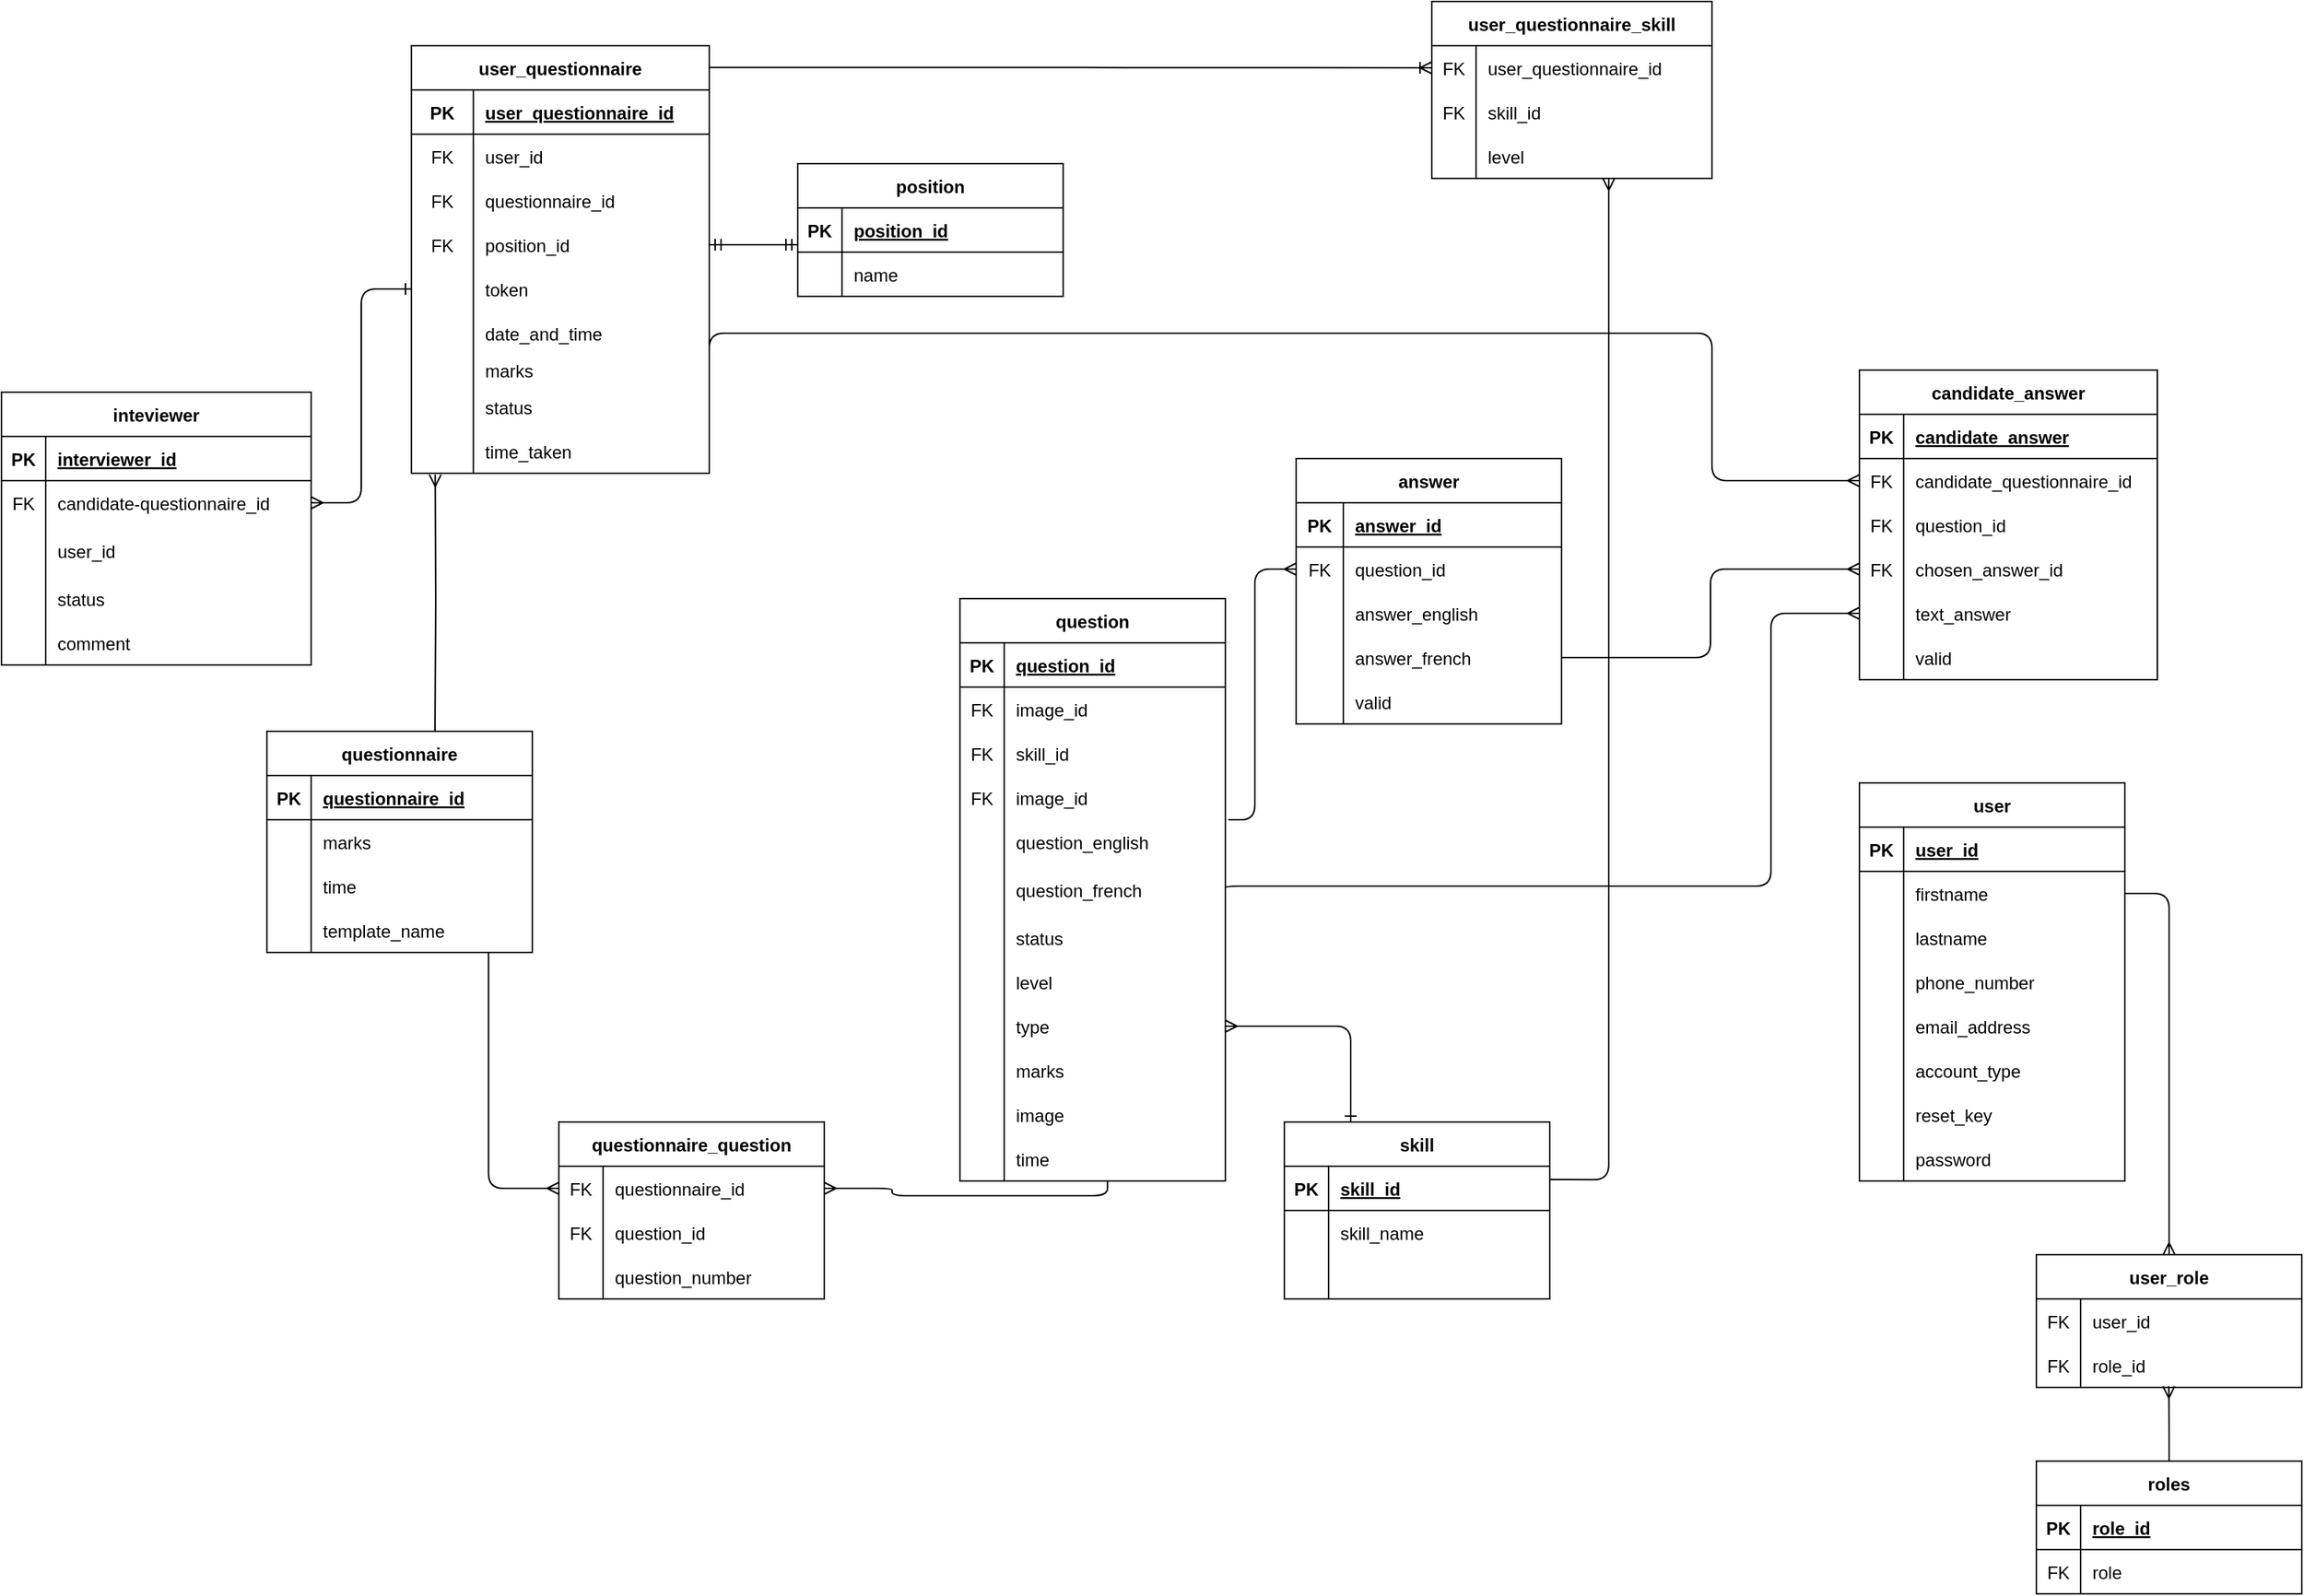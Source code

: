 <mxfile version="15.2.7" type="device"><diagram id="R2lEEEUBdFMjLlhIrx00" name="Page-1"><mxGraphModel dx="3540" dy="878" grid="1" gridSize="10" guides="1" tooltips="1" connect="1" arrows="1" fold="1" page="1" pageScale="1" pageWidth="1654" pageHeight="1169" background="none" math="0" shadow="0" extFonts="Permanent Marker^https://fonts.googleapis.com/css?family=Permanent+Marker"><root><mxCell id="0"/><mxCell id="1" parent="0"/><mxCell id="1E9Se-2ihRnu2XSRuon2-1" value="user" style="shape=table;startSize=30;container=1;collapsible=1;childLayout=tableLayout;fixedRows=1;rowLines=0;fontStyle=1;align=center;resizeLast=1;" parent="1" vertex="1"><mxGeometry x="-340" y="580" width="180" height="270" as="geometry"><mxRectangle x="80" y="40" width="60" height="30" as="alternateBounds"/></mxGeometry></mxCell><mxCell id="1E9Se-2ihRnu2XSRuon2-2" value="" style="shape=partialRectangle;collapsible=0;dropTarget=0;pointerEvents=0;fillColor=none;top=0;left=0;bottom=1;right=0;points=[[0,0.5],[1,0.5]];portConstraint=eastwest;" parent="1E9Se-2ihRnu2XSRuon2-1" vertex="1"><mxGeometry y="30" width="180" height="30" as="geometry"/></mxCell><mxCell id="1E9Se-2ihRnu2XSRuon2-3" value="PK" style="shape=partialRectangle;connectable=0;fillColor=none;top=0;left=0;bottom=0;right=0;fontStyle=1;overflow=hidden;" parent="1E9Se-2ihRnu2XSRuon2-2" vertex="1"><mxGeometry width="30" height="30" as="geometry"/></mxCell><mxCell id="1E9Se-2ihRnu2XSRuon2-4" value="user_id" style="shape=partialRectangle;connectable=0;fillColor=none;top=0;left=0;bottom=0;right=0;align=left;spacingLeft=6;fontStyle=5;overflow=hidden;" parent="1E9Se-2ihRnu2XSRuon2-2" vertex="1"><mxGeometry x="30" width="150" height="30" as="geometry"/></mxCell><mxCell id="1E9Se-2ihRnu2XSRuon2-5" value="" style="shape=partialRectangle;collapsible=0;dropTarget=0;pointerEvents=0;fillColor=none;top=0;left=0;bottom=0;right=0;points=[[0,0.5],[1,0.5]];portConstraint=eastwest;" parent="1E9Se-2ihRnu2XSRuon2-1" vertex="1"><mxGeometry y="60" width="180" height="30" as="geometry"/></mxCell><mxCell id="1E9Se-2ihRnu2XSRuon2-6" value="" style="shape=partialRectangle;connectable=0;fillColor=none;top=0;left=0;bottom=0;right=0;editable=1;overflow=hidden;" parent="1E9Se-2ihRnu2XSRuon2-5" vertex="1"><mxGeometry width="30" height="30" as="geometry"/></mxCell><mxCell id="1E9Se-2ihRnu2XSRuon2-7" value="firstname" style="shape=partialRectangle;connectable=0;fillColor=none;top=0;left=0;bottom=0;right=0;align=left;spacingLeft=6;overflow=hidden;" parent="1E9Se-2ihRnu2XSRuon2-5" vertex="1"><mxGeometry x="30" width="150" height="30" as="geometry"/></mxCell><mxCell id="1E9Se-2ihRnu2XSRuon2-8" value="" style="shape=partialRectangle;collapsible=0;dropTarget=0;pointerEvents=0;fillColor=none;top=0;left=0;bottom=0;right=0;points=[[0,0.5],[1,0.5]];portConstraint=eastwest;" parent="1E9Se-2ihRnu2XSRuon2-1" vertex="1"><mxGeometry y="90" width="180" height="30" as="geometry"/></mxCell><mxCell id="1E9Se-2ihRnu2XSRuon2-9" value="" style="shape=partialRectangle;connectable=0;fillColor=none;top=0;left=0;bottom=0;right=0;editable=1;overflow=hidden;" parent="1E9Se-2ihRnu2XSRuon2-8" vertex="1"><mxGeometry width="30" height="30" as="geometry"/></mxCell><mxCell id="1E9Se-2ihRnu2XSRuon2-10" value="lastname" style="shape=partialRectangle;connectable=0;fillColor=none;top=0;left=0;bottom=0;right=0;align=left;spacingLeft=6;overflow=hidden;" parent="1E9Se-2ihRnu2XSRuon2-8" vertex="1"><mxGeometry x="30" width="150" height="30" as="geometry"/></mxCell><mxCell id="XiSEhwsOomGkm_0-7DVN-196" value="" style="shape=partialRectangle;collapsible=0;dropTarget=0;pointerEvents=0;fillColor=none;top=0;left=0;bottom=0;right=0;points=[[0,0.5],[1,0.5]];portConstraint=eastwest;" parent="1E9Se-2ihRnu2XSRuon2-1" vertex="1"><mxGeometry y="120" width="180" height="30" as="geometry"/></mxCell><mxCell id="XiSEhwsOomGkm_0-7DVN-197" value="" style="shape=partialRectangle;connectable=0;fillColor=none;top=0;left=0;bottom=0;right=0;editable=1;overflow=hidden;" parent="XiSEhwsOomGkm_0-7DVN-196" vertex="1"><mxGeometry width="30" height="30" as="geometry"/></mxCell><mxCell id="XiSEhwsOomGkm_0-7DVN-198" value="phone_number" style="shape=partialRectangle;connectable=0;fillColor=none;top=0;left=0;bottom=0;right=0;align=left;spacingLeft=6;overflow=hidden;" parent="XiSEhwsOomGkm_0-7DVN-196" vertex="1"><mxGeometry x="30" width="150" height="30" as="geometry"/></mxCell><mxCell id="1E9Se-2ihRnu2XSRuon2-11" value="" style="shape=partialRectangle;collapsible=0;dropTarget=0;pointerEvents=0;fillColor=none;top=0;left=0;bottom=0;right=0;points=[[0,0.5],[1,0.5]];portConstraint=eastwest;" parent="1E9Se-2ihRnu2XSRuon2-1" vertex="1"><mxGeometry y="150" width="180" height="30" as="geometry"/></mxCell><mxCell id="1E9Se-2ihRnu2XSRuon2-12" value="" style="shape=partialRectangle;connectable=0;fillColor=none;top=0;left=0;bottom=0;right=0;editable=1;overflow=hidden;" parent="1E9Se-2ihRnu2XSRuon2-11" vertex="1"><mxGeometry width="30" height="30" as="geometry"/></mxCell><mxCell id="1E9Se-2ihRnu2XSRuon2-13" value="email_address" style="shape=partialRectangle;connectable=0;fillColor=none;top=0;left=0;bottom=0;right=0;align=left;spacingLeft=6;overflow=hidden;" parent="1E9Se-2ihRnu2XSRuon2-11" vertex="1"><mxGeometry x="30" width="150" height="30" as="geometry"/></mxCell><mxCell id="XiSEhwsOomGkm_0-7DVN-341" value="" style="shape=partialRectangle;collapsible=0;dropTarget=0;pointerEvents=0;fillColor=none;top=0;left=0;bottom=0;right=0;points=[[0,0.5],[1,0.5]];portConstraint=eastwest;" parent="1E9Se-2ihRnu2XSRuon2-1" vertex="1"><mxGeometry y="180" width="180" height="30" as="geometry"/></mxCell><mxCell id="XiSEhwsOomGkm_0-7DVN-342" value="" style="shape=partialRectangle;connectable=0;fillColor=none;top=0;left=0;bottom=0;right=0;editable=1;overflow=hidden;" parent="XiSEhwsOomGkm_0-7DVN-341" vertex="1"><mxGeometry width="30" height="30" as="geometry"/></mxCell><mxCell id="XiSEhwsOomGkm_0-7DVN-343" value="account_type" style="shape=partialRectangle;connectable=0;fillColor=none;top=0;left=0;bottom=0;right=0;align=left;spacingLeft=6;overflow=hidden;" parent="XiSEhwsOomGkm_0-7DVN-341" vertex="1"><mxGeometry x="30" width="150" height="30" as="geometry"/></mxCell><mxCell id="SUs8E8hsFO9GNRj21Wbf-20" value="" style="shape=partialRectangle;collapsible=0;dropTarget=0;pointerEvents=0;fillColor=none;top=0;left=0;bottom=0;right=0;points=[[0,0.5],[1,0.5]];portConstraint=eastwest;" parent="1E9Se-2ihRnu2XSRuon2-1" vertex="1"><mxGeometry y="210" width="180" height="30" as="geometry"/></mxCell><mxCell id="SUs8E8hsFO9GNRj21Wbf-21" value="" style="shape=partialRectangle;connectable=0;fillColor=none;top=0;left=0;bottom=0;right=0;editable=1;overflow=hidden;" parent="SUs8E8hsFO9GNRj21Wbf-20" vertex="1"><mxGeometry width="30" height="30" as="geometry"/></mxCell><mxCell id="SUs8E8hsFO9GNRj21Wbf-22" value="reset_key" style="shape=partialRectangle;connectable=0;fillColor=none;top=0;left=0;bottom=0;right=0;align=left;spacingLeft=6;overflow=hidden;" parent="SUs8E8hsFO9GNRj21Wbf-20" vertex="1"><mxGeometry x="30" width="150" height="30" as="geometry"/></mxCell><mxCell id="XiSEhwsOomGkm_0-7DVN-348" value="" style="shape=partialRectangle;collapsible=0;dropTarget=0;pointerEvents=0;fillColor=none;top=0;left=0;bottom=0;right=0;points=[[0,0.5],[1,0.5]];portConstraint=eastwest;" parent="1E9Se-2ihRnu2XSRuon2-1" vertex="1"><mxGeometry y="240" width="180" height="30" as="geometry"/></mxCell><mxCell id="XiSEhwsOomGkm_0-7DVN-349" value="" style="shape=partialRectangle;connectable=0;fillColor=none;top=0;left=0;bottom=0;right=0;editable=1;overflow=hidden;" parent="XiSEhwsOomGkm_0-7DVN-348" vertex="1"><mxGeometry width="30" height="30" as="geometry"/></mxCell><mxCell id="XiSEhwsOomGkm_0-7DVN-350" value="password" style="shape=partialRectangle;connectable=0;fillColor=none;top=0;left=0;bottom=0;right=0;align=left;spacingLeft=6;overflow=hidden;" parent="XiSEhwsOomGkm_0-7DVN-348" vertex="1"><mxGeometry x="30" width="150" height="30" as="geometry"/></mxCell><mxCell id="1E9Se-2ihRnu2XSRuon2-38" value="inteviewer" style="shape=table;startSize=30;container=1;collapsible=1;childLayout=tableLayout;fixedRows=1;rowLines=0;fontStyle=1;align=center;resizeLast=1;" parent="1" vertex="1"><mxGeometry x="-1600" y="315" width="210" height="185" as="geometry"><mxRectangle x="80" y="40" width="60" height="30" as="alternateBounds"/></mxGeometry></mxCell><mxCell id="1E9Se-2ihRnu2XSRuon2-39" value="" style="shape=partialRectangle;collapsible=0;dropTarget=0;pointerEvents=0;fillColor=none;top=0;left=0;bottom=1;right=0;points=[[0,0.5],[1,0.5]];portConstraint=eastwest;" parent="1E9Se-2ihRnu2XSRuon2-38" vertex="1"><mxGeometry y="30" width="210" height="30" as="geometry"/></mxCell><mxCell id="1E9Se-2ihRnu2XSRuon2-40" value="PK" style="shape=partialRectangle;connectable=0;fillColor=none;top=0;left=0;bottom=0;right=0;fontStyle=1;overflow=hidden;" parent="1E9Se-2ihRnu2XSRuon2-39" vertex="1"><mxGeometry width="30" height="30" as="geometry"><mxRectangle width="30" height="30" as="alternateBounds"/></mxGeometry></mxCell><mxCell id="1E9Se-2ihRnu2XSRuon2-41" value="interviewer_id" style="shape=partialRectangle;connectable=0;fillColor=none;top=0;left=0;bottom=0;right=0;align=left;spacingLeft=6;fontStyle=5;overflow=hidden;" parent="1E9Se-2ihRnu2XSRuon2-39" vertex="1"><mxGeometry x="30" width="180" height="30" as="geometry"><mxRectangle width="180" height="30" as="alternateBounds"/></mxGeometry></mxCell><mxCell id="1E9Se-2ihRnu2XSRuon2-45" value="" style="shape=partialRectangle;collapsible=0;dropTarget=0;pointerEvents=0;fillColor=none;top=0;left=0;bottom=0;right=0;points=[[0,0.5],[1,0.5]];portConstraint=eastwest;" parent="1E9Se-2ihRnu2XSRuon2-38" vertex="1"><mxGeometry y="60" width="210" height="30" as="geometry"/></mxCell><mxCell id="1E9Se-2ihRnu2XSRuon2-46" value="FK" style="shape=partialRectangle;connectable=0;fillColor=none;top=0;left=0;bottom=0;right=0;editable=1;overflow=hidden;" parent="1E9Se-2ihRnu2XSRuon2-45" vertex="1"><mxGeometry width="30" height="30" as="geometry"><mxRectangle width="30" height="30" as="alternateBounds"/></mxGeometry></mxCell><mxCell id="1E9Se-2ihRnu2XSRuon2-47" value="candidate-questionnaire_id" style="shape=partialRectangle;connectable=0;fillColor=none;top=0;left=0;bottom=0;right=0;align=left;spacingLeft=6;overflow=hidden;" parent="1E9Se-2ihRnu2XSRuon2-45" vertex="1"><mxGeometry x="30" width="180" height="30" as="geometry"><mxRectangle width="180" height="30" as="alternateBounds"/></mxGeometry></mxCell><mxCell id="1E9Se-2ihRnu2XSRuon2-42" value="" style="shape=partialRectangle;collapsible=0;dropTarget=0;pointerEvents=0;fillColor=none;top=0;left=0;bottom=0;right=0;points=[[0,0.5],[1,0.5]];portConstraint=eastwest;" parent="1E9Se-2ihRnu2XSRuon2-38" vertex="1"><mxGeometry y="90" width="210" height="35" as="geometry"/></mxCell><mxCell id="1E9Se-2ihRnu2XSRuon2-43" value="" style="shape=partialRectangle;connectable=0;fillColor=none;top=0;left=0;bottom=0;right=0;editable=1;overflow=hidden;" parent="1E9Se-2ihRnu2XSRuon2-42" vertex="1"><mxGeometry width="30" height="35" as="geometry"><mxRectangle width="30" height="35" as="alternateBounds"/></mxGeometry></mxCell><mxCell id="1E9Se-2ihRnu2XSRuon2-44" value="user_id" style="shape=partialRectangle;connectable=0;fillColor=none;top=0;left=0;bottom=0;right=0;align=left;spacingLeft=6;overflow=hidden;" parent="1E9Se-2ihRnu2XSRuon2-42" vertex="1"><mxGeometry x="30" width="180" height="35" as="geometry"><mxRectangle width="180" height="35" as="alternateBounds"/></mxGeometry></mxCell><mxCell id="XiSEhwsOomGkm_0-7DVN-174" value="" style="shape=partialRectangle;collapsible=0;dropTarget=0;pointerEvents=0;fillColor=none;top=0;left=0;bottom=0;right=0;points=[[0,0.5],[1,0.5]];portConstraint=eastwest;" parent="1E9Se-2ihRnu2XSRuon2-38" vertex="1"><mxGeometry y="125" width="210" height="30" as="geometry"/></mxCell><mxCell id="XiSEhwsOomGkm_0-7DVN-175" value="" style="shape=partialRectangle;connectable=0;fillColor=none;top=0;left=0;bottom=0;right=0;editable=1;overflow=hidden;" parent="XiSEhwsOomGkm_0-7DVN-174" vertex="1"><mxGeometry width="30" height="30" as="geometry"><mxRectangle width="30" height="30" as="alternateBounds"/></mxGeometry></mxCell><mxCell id="XiSEhwsOomGkm_0-7DVN-176" value="status" style="shape=partialRectangle;connectable=0;fillColor=none;top=0;left=0;bottom=0;right=0;align=left;spacingLeft=6;overflow=hidden;" parent="XiSEhwsOomGkm_0-7DVN-174" vertex="1"><mxGeometry x="30" width="180" height="30" as="geometry"><mxRectangle width="180" height="30" as="alternateBounds"/></mxGeometry></mxCell><mxCell id="1E9Se-2ihRnu2XSRuon2-48" value="" style="shape=partialRectangle;collapsible=0;dropTarget=0;pointerEvents=0;fillColor=none;top=0;left=0;bottom=0;right=0;points=[[0,0.5],[1,0.5]];portConstraint=eastwest;" parent="1E9Se-2ihRnu2XSRuon2-38" vertex="1"><mxGeometry y="155" width="210" height="30" as="geometry"/></mxCell><mxCell id="1E9Se-2ihRnu2XSRuon2-49" value="" style="shape=partialRectangle;connectable=0;fillColor=none;top=0;left=0;bottom=0;right=0;editable=1;overflow=hidden;" parent="1E9Se-2ihRnu2XSRuon2-48" vertex="1"><mxGeometry width="30" height="30" as="geometry"><mxRectangle width="30" height="30" as="alternateBounds"/></mxGeometry></mxCell><mxCell id="1E9Se-2ihRnu2XSRuon2-50" value="comment" style="shape=partialRectangle;connectable=0;fillColor=none;top=0;left=0;bottom=0;right=0;align=left;spacingLeft=6;overflow=hidden;" parent="1E9Se-2ihRnu2XSRuon2-48" vertex="1"><mxGeometry x="30" width="180" height="30" as="geometry"><mxRectangle width="180" height="30" as="alternateBounds"/></mxGeometry></mxCell><mxCell id="XiSEhwsOomGkm_0-7DVN-1" value="question" style="shape=table;startSize=30;container=1;collapsible=1;childLayout=tableLayout;fixedRows=1;rowLines=0;fontStyle=1;align=center;resizeLast=1;" parent="1" vertex="1"><mxGeometry x="-950" y="455" width="180" height="395" as="geometry"><mxRectangle x="80" y="40" width="60" height="30" as="alternateBounds"/></mxGeometry></mxCell><mxCell id="XiSEhwsOomGkm_0-7DVN-2" value="" style="shape=partialRectangle;collapsible=0;dropTarget=0;pointerEvents=0;fillColor=none;top=0;left=0;bottom=1;right=0;points=[[0,0.5],[1,0.5]];portConstraint=eastwest;" parent="XiSEhwsOomGkm_0-7DVN-1" vertex="1"><mxGeometry y="30" width="180" height="30" as="geometry"/></mxCell><mxCell id="XiSEhwsOomGkm_0-7DVN-3" value="PK" style="shape=partialRectangle;connectable=0;fillColor=none;top=0;left=0;bottom=0;right=0;fontStyle=1;overflow=hidden;" parent="XiSEhwsOomGkm_0-7DVN-2" vertex="1"><mxGeometry width="30" height="30" as="geometry"><mxRectangle width="30" height="30" as="alternateBounds"/></mxGeometry></mxCell><mxCell id="XiSEhwsOomGkm_0-7DVN-4" value="question_id" style="shape=partialRectangle;connectable=0;fillColor=none;top=0;left=0;bottom=0;right=0;align=left;spacingLeft=6;fontStyle=5;overflow=hidden;" parent="XiSEhwsOomGkm_0-7DVN-2" vertex="1"><mxGeometry x="30" width="150" height="30" as="geometry"><mxRectangle width="150" height="30" as="alternateBounds"/></mxGeometry></mxCell><mxCell id="XiSEhwsOomGkm_0-7DVN-14" value="" style="shape=partialRectangle;collapsible=0;dropTarget=0;pointerEvents=0;fillColor=none;top=0;left=0;bottom=0;right=0;points=[[0,0.5],[1,0.5]];portConstraint=eastwest;" parent="XiSEhwsOomGkm_0-7DVN-1" vertex="1"><mxGeometry y="60" width="180" height="30" as="geometry"/></mxCell><mxCell id="XiSEhwsOomGkm_0-7DVN-15" value="FK" style="shape=partialRectangle;connectable=0;fillColor=none;top=0;left=0;bottom=0;right=0;editable=1;overflow=hidden;" parent="XiSEhwsOomGkm_0-7DVN-14" vertex="1"><mxGeometry width="30" height="30" as="geometry"><mxRectangle width="30" height="30" as="alternateBounds"/></mxGeometry></mxCell><mxCell id="XiSEhwsOomGkm_0-7DVN-16" value="image_id" style="shape=partialRectangle;connectable=0;fillColor=none;top=0;left=0;bottom=0;right=0;align=left;spacingLeft=6;overflow=hidden;" parent="XiSEhwsOomGkm_0-7DVN-14" vertex="1"><mxGeometry x="30" width="150" height="30" as="geometry"><mxRectangle width="150" height="30" as="alternateBounds"/></mxGeometry></mxCell><mxCell id="XiSEhwsOomGkm_0-7DVN-23" value="" style="shape=partialRectangle;collapsible=0;dropTarget=0;pointerEvents=0;fillColor=none;top=0;left=0;bottom=0;right=0;points=[[0,0.5],[1,0.5]];portConstraint=eastwest;" parent="XiSEhwsOomGkm_0-7DVN-1" vertex="1"><mxGeometry y="90" width="180" height="30" as="geometry"/></mxCell><mxCell id="XiSEhwsOomGkm_0-7DVN-24" value="FK" style="shape=partialRectangle;connectable=0;fillColor=none;top=0;left=0;bottom=0;right=0;editable=1;overflow=hidden;" parent="XiSEhwsOomGkm_0-7DVN-23" vertex="1"><mxGeometry width="30" height="30" as="geometry"><mxRectangle width="30" height="30" as="alternateBounds"/></mxGeometry></mxCell><mxCell id="XiSEhwsOomGkm_0-7DVN-25" value="skill_id" style="shape=partialRectangle;connectable=0;fillColor=none;top=0;left=0;bottom=0;right=0;align=left;spacingLeft=6;overflow=hidden;" parent="XiSEhwsOomGkm_0-7DVN-23" vertex="1"><mxGeometry x="30" width="150" height="30" as="geometry"><mxRectangle width="150" height="30" as="alternateBounds"/></mxGeometry></mxCell><mxCell id="XiSEhwsOomGkm_0-7DVN-98" value="" style="shape=partialRectangle;collapsible=0;dropTarget=0;pointerEvents=0;fillColor=none;top=0;left=0;bottom=0;right=0;points=[[0,0.5],[1,0.5]];portConstraint=eastwest;" parent="XiSEhwsOomGkm_0-7DVN-1" vertex="1"><mxGeometry y="120" width="180" height="30" as="geometry"/></mxCell><mxCell id="XiSEhwsOomGkm_0-7DVN-99" value="FK" style="shape=partialRectangle;connectable=0;fillColor=none;top=0;left=0;bottom=0;right=0;editable=1;overflow=hidden;" parent="XiSEhwsOomGkm_0-7DVN-98" vertex="1"><mxGeometry width="30" height="30" as="geometry"><mxRectangle width="30" height="30" as="alternateBounds"/></mxGeometry></mxCell><mxCell id="XiSEhwsOomGkm_0-7DVN-100" value="image_id" style="shape=partialRectangle;connectable=0;fillColor=none;top=0;left=0;bottom=0;right=0;align=left;spacingLeft=6;overflow=hidden;" parent="XiSEhwsOomGkm_0-7DVN-98" vertex="1"><mxGeometry x="30" width="150" height="30" as="geometry"><mxRectangle width="150" height="30" as="alternateBounds"/></mxGeometry></mxCell><mxCell id="XiSEhwsOomGkm_0-7DVN-5" value="" style="shape=partialRectangle;collapsible=0;dropTarget=0;pointerEvents=0;fillColor=none;top=0;left=0;bottom=0;right=0;points=[[0,0.5],[1,0.5]];portConstraint=eastwest;" parent="XiSEhwsOomGkm_0-7DVN-1" vertex="1"><mxGeometry y="150" width="180" height="30" as="geometry"/></mxCell><mxCell id="XiSEhwsOomGkm_0-7DVN-6" value="" style="shape=partialRectangle;connectable=0;fillColor=none;top=0;left=0;bottom=0;right=0;editable=1;overflow=hidden;" parent="XiSEhwsOomGkm_0-7DVN-5" vertex="1"><mxGeometry width="30" height="30" as="geometry"><mxRectangle width="30" height="30" as="alternateBounds"/></mxGeometry></mxCell><mxCell id="XiSEhwsOomGkm_0-7DVN-7" value="question_english" style="shape=partialRectangle;connectable=0;fillColor=none;top=0;left=0;bottom=0;right=0;align=left;spacingLeft=6;overflow=hidden;" parent="XiSEhwsOomGkm_0-7DVN-5" vertex="1"><mxGeometry x="30" width="150" height="30" as="geometry"><mxRectangle width="150" height="30" as="alternateBounds"/></mxGeometry></mxCell><mxCell id="XiSEhwsOomGkm_0-7DVN-8" value="" style="shape=partialRectangle;collapsible=0;dropTarget=0;pointerEvents=0;fillColor=none;top=0;left=0;bottom=0;right=0;points=[[0,0.5],[1,0.5]];portConstraint=eastwest;" parent="XiSEhwsOomGkm_0-7DVN-1" vertex="1"><mxGeometry y="180" width="180" height="35" as="geometry"/></mxCell><mxCell id="XiSEhwsOomGkm_0-7DVN-9" value="" style="shape=partialRectangle;connectable=0;fillColor=none;top=0;left=0;bottom=0;right=0;editable=1;overflow=hidden;" parent="XiSEhwsOomGkm_0-7DVN-8" vertex="1"><mxGeometry width="30" height="35" as="geometry"><mxRectangle width="30" height="35" as="alternateBounds"/></mxGeometry></mxCell><mxCell id="XiSEhwsOomGkm_0-7DVN-10" value="question_french" style="shape=partialRectangle;connectable=0;fillColor=none;top=0;left=0;bottom=0;right=0;align=left;spacingLeft=6;overflow=hidden;" parent="XiSEhwsOomGkm_0-7DVN-8" vertex="1"><mxGeometry x="30" width="150" height="35" as="geometry"><mxRectangle width="150" height="35" as="alternateBounds"/></mxGeometry></mxCell><mxCell id="XiSEhwsOomGkm_0-7DVN-278" value="" style="shape=partialRectangle;collapsible=0;dropTarget=0;pointerEvents=0;fillColor=none;top=0;left=0;bottom=0;right=0;points=[[0,0.5],[1,0.5]];portConstraint=eastwest;" parent="XiSEhwsOomGkm_0-7DVN-1" vertex="1"><mxGeometry y="215" width="180" height="30" as="geometry"/></mxCell><mxCell id="XiSEhwsOomGkm_0-7DVN-279" value="" style="shape=partialRectangle;connectable=0;fillColor=none;top=0;left=0;bottom=0;right=0;editable=1;overflow=hidden;" parent="XiSEhwsOomGkm_0-7DVN-278" vertex="1"><mxGeometry width="30" height="30" as="geometry"><mxRectangle width="30" height="30" as="alternateBounds"/></mxGeometry></mxCell><mxCell id="XiSEhwsOomGkm_0-7DVN-280" value="status" style="shape=partialRectangle;connectable=0;fillColor=none;top=0;left=0;bottom=0;right=0;align=left;spacingLeft=6;overflow=hidden;" parent="XiSEhwsOomGkm_0-7DVN-278" vertex="1"><mxGeometry x="30" width="150" height="30" as="geometry"><mxRectangle width="150" height="30" as="alternateBounds"/></mxGeometry></mxCell><mxCell id="cOY_kktykG8HpgaCEXIO-9" value="" style="shape=partialRectangle;collapsible=0;dropTarget=0;pointerEvents=0;fillColor=none;top=0;left=0;bottom=0;right=0;points=[[0,0.5],[1,0.5]];portConstraint=eastwest;" parent="XiSEhwsOomGkm_0-7DVN-1" vertex="1"><mxGeometry y="245" width="180" height="30" as="geometry"/></mxCell><mxCell id="cOY_kktykG8HpgaCEXIO-10" value="" style="shape=partialRectangle;connectable=0;fillColor=none;top=0;left=0;bottom=0;right=0;editable=1;overflow=hidden;" parent="cOY_kktykG8HpgaCEXIO-9" vertex="1"><mxGeometry width="30" height="30" as="geometry"/></mxCell><mxCell id="cOY_kktykG8HpgaCEXIO-11" value="level" style="shape=partialRectangle;connectable=0;fillColor=none;top=0;left=0;bottom=0;right=0;align=left;spacingLeft=6;overflow=hidden;" parent="cOY_kktykG8HpgaCEXIO-9" vertex="1"><mxGeometry x="30" width="150" height="30" as="geometry"/></mxCell><mxCell id="XiSEhwsOomGkm_0-7DVN-95" value="" style="shape=partialRectangle;collapsible=0;dropTarget=0;pointerEvents=0;fillColor=none;top=0;left=0;bottom=0;right=0;points=[[0,0.5],[1,0.5]];portConstraint=eastwest;" parent="XiSEhwsOomGkm_0-7DVN-1" vertex="1"><mxGeometry y="275" width="180" height="30" as="geometry"/></mxCell><mxCell id="XiSEhwsOomGkm_0-7DVN-96" value="" style="shape=partialRectangle;connectable=0;fillColor=none;top=0;left=0;bottom=0;right=0;editable=1;overflow=hidden;" parent="XiSEhwsOomGkm_0-7DVN-95" vertex="1"><mxGeometry width="30" height="30" as="geometry"><mxRectangle width="30" height="30" as="alternateBounds"/></mxGeometry></mxCell><mxCell id="XiSEhwsOomGkm_0-7DVN-97" value="type" style="shape=partialRectangle;connectable=0;fillColor=none;top=0;left=0;bottom=0;right=0;align=left;spacingLeft=6;overflow=hidden;" parent="XiSEhwsOomGkm_0-7DVN-95" vertex="1"><mxGeometry x="30" width="150" height="30" as="geometry"><mxRectangle width="150" height="30" as="alternateBounds"/></mxGeometry></mxCell><mxCell id="XiSEhwsOomGkm_0-7DVN-11" value="" style="shape=partialRectangle;collapsible=0;dropTarget=0;pointerEvents=0;fillColor=none;top=0;left=0;bottom=0;right=0;points=[[0,0.5],[1,0.5]];portConstraint=eastwest;" parent="XiSEhwsOomGkm_0-7DVN-1" vertex="1"><mxGeometry y="305" width="180" height="30" as="geometry"/></mxCell><mxCell id="XiSEhwsOomGkm_0-7DVN-12" value="" style="shape=partialRectangle;connectable=0;fillColor=none;top=0;left=0;bottom=0;right=0;editable=1;overflow=hidden;" parent="XiSEhwsOomGkm_0-7DVN-11" vertex="1"><mxGeometry width="30" height="30" as="geometry"><mxRectangle width="30" height="30" as="alternateBounds"/></mxGeometry></mxCell><mxCell id="XiSEhwsOomGkm_0-7DVN-13" value="marks" style="shape=partialRectangle;connectable=0;fillColor=none;top=0;left=0;bottom=0;right=0;align=left;spacingLeft=6;overflow=hidden;" parent="XiSEhwsOomGkm_0-7DVN-11" vertex="1"><mxGeometry x="30" width="150" height="30" as="geometry"><mxRectangle width="150" height="30" as="alternateBounds"/></mxGeometry></mxCell><mxCell id="fEr4_dN3cEZUD0TZBIFq-30" value="" style="shape=partialRectangle;collapsible=0;dropTarget=0;pointerEvents=0;fillColor=none;top=0;left=0;bottom=0;right=0;points=[[0,0.5],[1,0.5]];portConstraint=eastwest;" parent="XiSEhwsOomGkm_0-7DVN-1" vertex="1"><mxGeometry y="335" width="180" height="30" as="geometry"/></mxCell><mxCell id="fEr4_dN3cEZUD0TZBIFq-31" value="" style="shape=partialRectangle;connectable=0;fillColor=none;top=0;left=0;bottom=0;right=0;editable=1;overflow=hidden;" parent="fEr4_dN3cEZUD0TZBIFq-30" vertex="1"><mxGeometry width="30" height="30" as="geometry"/></mxCell><mxCell id="fEr4_dN3cEZUD0TZBIFq-32" value="image" style="shape=partialRectangle;connectable=0;fillColor=none;top=0;left=0;bottom=0;right=0;align=left;spacingLeft=6;overflow=hidden;" parent="fEr4_dN3cEZUD0TZBIFq-30" vertex="1"><mxGeometry x="30" width="150" height="30" as="geometry"/></mxCell><mxCell id="cOY_kktykG8HpgaCEXIO-12" value="" style="shape=partialRectangle;collapsible=0;dropTarget=0;pointerEvents=0;fillColor=none;top=0;left=0;bottom=0;right=0;points=[[0,0.5],[1,0.5]];portConstraint=eastwest;" parent="XiSEhwsOomGkm_0-7DVN-1" vertex="1"><mxGeometry y="365" width="180" height="30" as="geometry"/></mxCell><mxCell id="cOY_kktykG8HpgaCEXIO-13" value="" style="shape=partialRectangle;connectable=0;fillColor=none;top=0;left=0;bottom=0;right=0;editable=1;overflow=hidden;" parent="cOY_kktykG8HpgaCEXIO-12" vertex="1"><mxGeometry width="30" height="30" as="geometry"><mxRectangle width="30" height="30" as="alternateBounds"/></mxGeometry></mxCell><mxCell id="cOY_kktykG8HpgaCEXIO-14" value="time" style="shape=partialRectangle;connectable=0;fillColor=none;top=0;left=0;bottom=0;right=0;align=left;spacingLeft=6;overflow=hidden;" parent="cOY_kktykG8HpgaCEXIO-12" vertex="1"><mxGeometry x="30" width="150" height="30" as="geometry"><mxRectangle width="150" height="30" as="alternateBounds"/></mxGeometry></mxCell><mxCell id="XiSEhwsOomGkm_0-7DVN-48" value="questionnaire" style="shape=table;startSize=30;container=1;collapsible=1;childLayout=tableLayout;fixedRows=1;rowLines=0;fontStyle=1;align=center;resizeLast=1;" parent="1" vertex="1"><mxGeometry x="-1420" y="545" width="180" height="150" as="geometry"><mxRectangle x="80" y="40" width="60" height="30" as="alternateBounds"/></mxGeometry></mxCell><mxCell id="XiSEhwsOomGkm_0-7DVN-49" value="" style="shape=partialRectangle;collapsible=0;dropTarget=0;pointerEvents=0;fillColor=none;top=0;left=0;bottom=1;right=0;points=[[0,0.5],[1,0.5]];portConstraint=eastwest;" parent="XiSEhwsOomGkm_0-7DVN-48" vertex="1"><mxGeometry y="30" width="180" height="30" as="geometry"/></mxCell><mxCell id="XiSEhwsOomGkm_0-7DVN-50" value="PK" style="shape=partialRectangle;connectable=0;fillColor=none;top=0;left=0;bottom=0;right=0;fontStyle=1;overflow=hidden;" parent="XiSEhwsOomGkm_0-7DVN-49" vertex="1"><mxGeometry width="30" height="30" as="geometry"/></mxCell><mxCell id="XiSEhwsOomGkm_0-7DVN-51" value="questionnaire_id" style="shape=partialRectangle;connectable=0;fillColor=none;top=0;left=0;bottom=0;right=0;align=left;spacingLeft=6;fontStyle=5;overflow=hidden;" parent="XiSEhwsOomGkm_0-7DVN-49" vertex="1"><mxGeometry x="30" width="150" height="30" as="geometry"/></mxCell><mxCell id="XiSEhwsOomGkm_0-7DVN-114" value="" style="shape=partialRectangle;collapsible=0;dropTarget=0;pointerEvents=0;fillColor=none;top=0;left=0;bottom=0;right=0;points=[[0,0.5],[1,0.5]];portConstraint=eastwest;" parent="XiSEhwsOomGkm_0-7DVN-48" vertex="1"><mxGeometry y="60" width="180" height="30" as="geometry"/></mxCell><mxCell id="XiSEhwsOomGkm_0-7DVN-115" value="" style="shape=partialRectangle;connectable=0;fillColor=none;top=0;left=0;bottom=0;right=0;editable=1;overflow=hidden;" parent="XiSEhwsOomGkm_0-7DVN-114" vertex="1"><mxGeometry width="30" height="30" as="geometry"/></mxCell><mxCell id="XiSEhwsOomGkm_0-7DVN-116" value="marks" style="shape=partialRectangle;connectable=0;fillColor=none;top=0;left=0;bottom=0;right=0;align=left;spacingLeft=6;overflow=hidden;" parent="XiSEhwsOomGkm_0-7DVN-114" vertex="1"><mxGeometry x="30" width="150" height="30" as="geometry"/></mxCell><mxCell id="fEr4_dN3cEZUD0TZBIFq-15" value="" style="shape=partialRectangle;collapsible=0;dropTarget=0;pointerEvents=0;fillColor=none;top=0;left=0;bottom=0;right=0;points=[[0,0.5],[1,0.5]];portConstraint=eastwest;" parent="XiSEhwsOomGkm_0-7DVN-48" vertex="1"><mxGeometry y="90" width="180" height="30" as="geometry"/></mxCell><mxCell id="fEr4_dN3cEZUD0TZBIFq-16" value="" style="shape=partialRectangle;connectable=0;fillColor=none;top=0;left=0;bottom=0;right=0;editable=1;overflow=hidden;" parent="fEr4_dN3cEZUD0TZBIFq-15" vertex="1"><mxGeometry width="30" height="30" as="geometry"/></mxCell><mxCell id="fEr4_dN3cEZUD0TZBIFq-17" value="time" style="shape=partialRectangle;connectable=0;fillColor=none;top=0;left=0;bottom=0;right=0;align=left;spacingLeft=6;overflow=hidden;" parent="fEr4_dN3cEZUD0TZBIFq-15" vertex="1"><mxGeometry x="30" width="150" height="30" as="geometry"/></mxCell><mxCell id="XiSEhwsOomGkm_0-7DVN-92" value="" style="shape=partialRectangle;collapsible=0;dropTarget=0;pointerEvents=0;fillColor=none;top=0;left=0;bottom=0;right=0;points=[[0,0.5],[1,0.5]];portConstraint=eastwest;" parent="XiSEhwsOomGkm_0-7DVN-48" vertex="1"><mxGeometry y="120" width="180" height="30" as="geometry"/></mxCell><mxCell id="XiSEhwsOomGkm_0-7DVN-93" value="" style="shape=partialRectangle;connectable=0;fillColor=none;top=0;left=0;bottom=0;right=0;editable=1;overflow=hidden;" parent="XiSEhwsOomGkm_0-7DVN-92" vertex="1"><mxGeometry width="30" height="30" as="geometry"/></mxCell><mxCell id="XiSEhwsOomGkm_0-7DVN-94" value="template_name" style="shape=partialRectangle;connectable=0;fillColor=none;top=0;left=0;bottom=0;right=0;align=left;spacingLeft=6;overflow=hidden;" parent="XiSEhwsOomGkm_0-7DVN-92" vertex="1"><mxGeometry x="30" width="150" height="30" as="geometry"/></mxCell><mxCell id="XiSEhwsOomGkm_0-7DVN-70" value="questionnaire_question" style="shape=table;startSize=30;container=1;collapsible=1;childLayout=tableLayout;fixedRows=1;rowLines=0;fontStyle=1;align=center;resizeLast=1;" parent="1" vertex="1"><mxGeometry x="-1222" y="810" width="180" height="120" as="geometry"><mxRectangle x="80" y="40" width="60" height="30" as="alternateBounds"/></mxGeometry></mxCell><mxCell id="XiSEhwsOomGkm_0-7DVN-74" value="" style="shape=partialRectangle;collapsible=0;dropTarget=0;pointerEvents=0;fillColor=none;top=0;left=0;bottom=0;right=0;points=[[0,0.5],[1,0.5]];portConstraint=eastwest;" parent="XiSEhwsOomGkm_0-7DVN-70" vertex="1"><mxGeometry y="30" width="180" height="30" as="geometry"/></mxCell><mxCell id="XiSEhwsOomGkm_0-7DVN-75" value="FK" style="shape=partialRectangle;connectable=0;fillColor=none;top=0;left=0;bottom=0;right=0;editable=1;overflow=hidden;" parent="XiSEhwsOomGkm_0-7DVN-74" vertex="1"><mxGeometry width="30" height="30" as="geometry"/></mxCell><mxCell id="XiSEhwsOomGkm_0-7DVN-76" value="questionnaire_id" style="shape=partialRectangle;connectable=0;fillColor=none;top=0;left=0;bottom=0;right=0;align=left;spacingLeft=6;overflow=hidden;" parent="XiSEhwsOomGkm_0-7DVN-74" vertex="1"><mxGeometry x="30" width="150" height="30" as="geometry"/></mxCell><mxCell id="xXNJHRQUIRO1ecwZgAXg-1" value="" style="shape=partialRectangle;collapsible=0;dropTarget=0;pointerEvents=0;fillColor=none;top=0;left=0;bottom=0;right=0;points=[[0,0.5],[1,0.5]];portConstraint=eastwest;" vertex="1" parent="XiSEhwsOomGkm_0-7DVN-70"><mxGeometry y="60" width="180" height="30" as="geometry"/></mxCell><mxCell id="xXNJHRQUIRO1ecwZgAXg-2" value="FK" style="shape=partialRectangle;connectable=0;fillColor=none;top=0;left=0;bottom=0;right=0;editable=1;overflow=hidden;" vertex="1" parent="xXNJHRQUIRO1ecwZgAXg-1"><mxGeometry width="30" height="30" as="geometry"/></mxCell><mxCell id="xXNJHRQUIRO1ecwZgAXg-3" value="question_id" style="shape=partialRectangle;connectable=0;fillColor=none;top=0;left=0;bottom=0;right=0;align=left;spacingLeft=6;overflow=hidden;" vertex="1" parent="xXNJHRQUIRO1ecwZgAXg-1"><mxGeometry x="30" width="150" height="30" as="geometry"/></mxCell><mxCell id="XiSEhwsOomGkm_0-7DVN-80" value="" style="shape=partialRectangle;collapsible=0;dropTarget=0;pointerEvents=0;fillColor=none;top=0;left=0;bottom=0;right=0;points=[[0,0.5],[1,0.5]];portConstraint=eastwest;" parent="XiSEhwsOomGkm_0-7DVN-70" vertex="1"><mxGeometry y="90" width="180" height="30" as="geometry"/></mxCell><mxCell id="XiSEhwsOomGkm_0-7DVN-81" value="" style="shape=partialRectangle;connectable=0;fillColor=none;top=0;left=0;bottom=0;right=0;editable=1;overflow=hidden;" parent="XiSEhwsOomGkm_0-7DVN-80" vertex="1"><mxGeometry width="30" height="30" as="geometry"/></mxCell><mxCell id="XiSEhwsOomGkm_0-7DVN-82" value="question_number" style="shape=partialRectangle;connectable=0;fillColor=none;top=0;left=0;bottom=0;right=0;align=left;spacingLeft=6;overflow=hidden;" parent="XiSEhwsOomGkm_0-7DVN-80" vertex="1"><mxGeometry x="30" width="150" height="30" as="geometry"/></mxCell><mxCell id="XiSEhwsOomGkm_0-7DVN-164" value="skill" style="shape=table;startSize=30;container=1;collapsible=1;childLayout=tableLayout;fixedRows=1;rowLines=0;fontStyle=1;align=center;resizeLast=1;" parent="1" vertex="1"><mxGeometry x="-730" y="810" width="180" height="120" as="geometry"><mxRectangle x="80" y="40" width="60" height="30" as="alternateBounds"/></mxGeometry></mxCell><mxCell id="XiSEhwsOomGkm_0-7DVN-165" value="" style="shape=partialRectangle;collapsible=0;dropTarget=0;pointerEvents=0;fillColor=none;top=0;left=0;bottom=1;right=0;points=[[0,0.5],[1,0.5]];portConstraint=eastwest;" parent="XiSEhwsOomGkm_0-7DVN-164" vertex="1"><mxGeometry y="30" width="180" height="30" as="geometry"/></mxCell><mxCell id="XiSEhwsOomGkm_0-7DVN-166" value="PK" style="shape=partialRectangle;connectable=0;fillColor=none;top=0;left=0;bottom=0;right=0;fontStyle=1;overflow=hidden;" parent="XiSEhwsOomGkm_0-7DVN-165" vertex="1"><mxGeometry width="30" height="30" as="geometry"/></mxCell><mxCell id="XiSEhwsOomGkm_0-7DVN-167" value="skill_id" style="shape=partialRectangle;connectable=0;fillColor=none;top=0;left=0;bottom=0;right=0;align=left;spacingLeft=6;fontStyle=5;overflow=hidden;" parent="XiSEhwsOomGkm_0-7DVN-165" vertex="1"><mxGeometry x="30" width="150" height="30" as="geometry"/></mxCell><mxCell id="cOY_kktykG8HpgaCEXIO-6" value="" style="shape=partialRectangle;collapsible=0;dropTarget=0;pointerEvents=0;fillColor=none;top=0;left=0;bottom=0;right=0;points=[[0,0.5],[1,0.5]];portConstraint=eastwest;" parent="XiSEhwsOomGkm_0-7DVN-164" vertex="1"><mxGeometry y="60" width="180" height="30" as="geometry"/></mxCell><mxCell id="cOY_kktykG8HpgaCEXIO-7" value="" style="shape=partialRectangle;connectable=0;fillColor=none;top=0;left=0;bottom=0;right=0;editable=1;overflow=hidden;" parent="cOY_kktykG8HpgaCEXIO-6" vertex="1"><mxGeometry width="30" height="30" as="geometry"/></mxCell><mxCell id="cOY_kktykG8HpgaCEXIO-8" value="skill_name" style="shape=partialRectangle;connectable=0;fillColor=none;top=0;left=0;bottom=0;right=0;align=left;spacingLeft=6;overflow=hidden;" parent="cOY_kktykG8HpgaCEXIO-6" vertex="1"><mxGeometry x="30" width="150" height="30" as="geometry"/></mxCell><mxCell id="XiSEhwsOomGkm_0-7DVN-171" value="" style="shape=partialRectangle;collapsible=0;dropTarget=0;pointerEvents=0;fillColor=none;top=0;left=0;bottom=0;right=0;points=[[0,0.5],[1,0.5]];portConstraint=eastwest;" parent="XiSEhwsOomGkm_0-7DVN-164" vertex="1"><mxGeometry y="90" width="180" height="30" as="geometry"/></mxCell><mxCell id="XiSEhwsOomGkm_0-7DVN-172" value="" style="shape=partialRectangle;connectable=0;fillColor=none;top=0;left=0;bottom=0;right=0;editable=1;overflow=hidden;" parent="XiSEhwsOomGkm_0-7DVN-171" vertex="1"><mxGeometry width="30" height="30" as="geometry"/></mxCell><mxCell id="XiSEhwsOomGkm_0-7DVN-173" value="" style="shape=partialRectangle;connectable=0;fillColor=none;top=0;left=0;bottom=0;right=0;align=left;spacingLeft=6;overflow=hidden;" parent="XiSEhwsOomGkm_0-7DVN-171" vertex="1"><mxGeometry x="30" width="150" height="30" as="geometry"/></mxCell><mxCell id="XiSEhwsOomGkm_0-7DVN-234" value="user_questionnaire_skill" style="shape=table;startSize=30;container=1;collapsible=1;childLayout=tableLayout;fixedRows=1;rowLines=0;fontStyle=1;align=center;resizeLast=1;" parent="1" vertex="1"><mxGeometry x="-630" y="50" width="190" height="120" as="geometry"><mxRectangle x="80" y="40" width="60" height="30" as="alternateBounds"/></mxGeometry></mxCell><mxCell id="XiSEhwsOomGkm_0-7DVN-235" value="" style="shape=partialRectangle;collapsible=0;dropTarget=0;pointerEvents=0;fillColor=none;top=0;left=0;bottom=0;right=0;points=[[0,0.5],[1,0.5]];portConstraint=eastwest;" parent="XiSEhwsOomGkm_0-7DVN-234" vertex="1"><mxGeometry y="30" width="190" height="30" as="geometry"/></mxCell><mxCell id="XiSEhwsOomGkm_0-7DVN-236" value="FK" style="shape=partialRectangle;connectable=0;fillColor=none;top=0;left=0;bottom=0;right=0;editable=1;overflow=hidden;" parent="XiSEhwsOomGkm_0-7DVN-235" vertex="1"><mxGeometry width="30" height="30" as="geometry"/></mxCell><mxCell id="XiSEhwsOomGkm_0-7DVN-237" value="user_questionnaire_id" style="shape=partialRectangle;connectable=0;fillColor=none;top=0;left=0;bottom=0;right=0;align=left;spacingLeft=6;overflow=hidden;" parent="XiSEhwsOomGkm_0-7DVN-235" vertex="1"><mxGeometry x="30" width="160" height="30" as="geometry"/></mxCell><mxCell id="g1e1bx3t46iV2NEBNOct-4" value="" style="shape=partialRectangle;collapsible=0;dropTarget=0;pointerEvents=0;fillColor=none;top=0;left=0;bottom=0;right=0;points=[[0,0.5],[1,0.5]];portConstraint=eastwest;" parent="XiSEhwsOomGkm_0-7DVN-234" vertex="1"><mxGeometry y="60" width="190" height="30" as="geometry"/></mxCell><mxCell id="g1e1bx3t46iV2NEBNOct-5" value="FK" style="shape=partialRectangle;connectable=0;fillColor=none;top=0;left=0;bottom=0;right=0;editable=1;overflow=hidden;" parent="g1e1bx3t46iV2NEBNOct-4" vertex="1"><mxGeometry width="30" height="30" as="geometry"/></mxCell><mxCell id="g1e1bx3t46iV2NEBNOct-6" value="skill_id" style="shape=partialRectangle;connectable=0;fillColor=none;top=0;left=0;bottom=0;right=0;align=left;spacingLeft=6;overflow=hidden;" parent="g1e1bx3t46iV2NEBNOct-4" vertex="1"><mxGeometry x="30" width="160" height="30" as="geometry"/></mxCell><mxCell id="XiSEhwsOomGkm_0-7DVN-238" value="" style="shape=partialRectangle;collapsible=0;dropTarget=0;pointerEvents=0;fillColor=none;top=0;left=0;bottom=0;right=0;points=[[0,0.5],[1,0.5]];portConstraint=eastwest;" parent="XiSEhwsOomGkm_0-7DVN-234" vertex="1"><mxGeometry y="90" width="190" height="30" as="geometry"/></mxCell><mxCell id="XiSEhwsOomGkm_0-7DVN-239" value="" style="shape=partialRectangle;connectable=0;fillColor=none;top=0;left=0;bottom=0;right=0;editable=1;overflow=hidden;" parent="XiSEhwsOomGkm_0-7DVN-238" vertex="1"><mxGeometry width="30" height="30" as="geometry"/></mxCell><mxCell id="XiSEhwsOomGkm_0-7DVN-240" value="level" style="shape=partialRectangle;connectable=0;fillColor=none;top=0;left=0;bottom=0;right=0;align=left;spacingLeft=6;overflow=hidden;" parent="XiSEhwsOomGkm_0-7DVN-238" vertex="1"><mxGeometry x="30" width="160" height="30" as="geometry"/></mxCell><mxCell id="XiSEhwsOomGkm_0-7DVN-305" value="answer" style="shape=table;startSize=30;container=1;collapsible=1;childLayout=tableLayout;fixedRows=1;rowLines=0;fontStyle=1;align=center;resizeLast=1;" parent="1" vertex="1"><mxGeometry x="-722" y="360" width="180" height="180" as="geometry"><mxRectangle x="80" y="40" width="60" height="30" as="alternateBounds"/></mxGeometry></mxCell><mxCell id="XiSEhwsOomGkm_0-7DVN-306" value="" style="shape=partialRectangle;collapsible=0;dropTarget=0;pointerEvents=0;fillColor=none;top=0;left=0;bottom=1;right=0;points=[[0,0.5],[1,0.5]];portConstraint=eastwest;" parent="XiSEhwsOomGkm_0-7DVN-305" vertex="1"><mxGeometry y="30" width="180" height="30" as="geometry"/></mxCell><mxCell id="XiSEhwsOomGkm_0-7DVN-307" value="PK" style="shape=partialRectangle;connectable=0;fillColor=none;top=0;left=0;bottom=0;right=0;fontStyle=1;overflow=hidden;" parent="XiSEhwsOomGkm_0-7DVN-306" vertex="1"><mxGeometry width="32" height="30" as="geometry"><mxRectangle width="32" height="30" as="alternateBounds"/></mxGeometry></mxCell><mxCell id="XiSEhwsOomGkm_0-7DVN-308" value="answer_id" style="shape=partialRectangle;connectable=0;fillColor=none;top=0;left=0;bottom=0;right=0;align=left;spacingLeft=6;fontStyle=5;overflow=hidden;" parent="XiSEhwsOomGkm_0-7DVN-306" vertex="1"><mxGeometry x="32" width="148" height="30" as="geometry"><mxRectangle width="148" height="30" as="alternateBounds"/></mxGeometry></mxCell><mxCell id="XiSEhwsOomGkm_0-7DVN-30" value="" style="shape=partialRectangle;collapsible=0;dropTarget=0;pointerEvents=0;fillColor=none;top=0;left=0;bottom=0;right=0;points=[[0,0.5],[1,0.5]];portConstraint=eastwest;" parent="XiSEhwsOomGkm_0-7DVN-305" vertex="1"><mxGeometry y="60" width="180" height="30" as="geometry"/></mxCell><mxCell id="XiSEhwsOomGkm_0-7DVN-31" value="FK" style="shape=partialRectangle;connectable=0;fillColor=none;top=0;left=0;bottom=0;right=0;editable=1;overflow=hidden;" parent="XiSEhwsOomGkm_0-7DVN-30" vertex="1"><mxGeometry width="32" height="30" as="geometry"><mxRectangle width="32" height="30" as="alternateBounds"/></mxGeometry></mxCell><mxCell id="XiSEhwsOomGkm_0-7DVN-32" value="question_id" style="shape=partialRectangle;connectable=0;fillColor=none;top=0;left=0;bottom=0;right=0;align=left;spacingLeft=6;overflow=hidden;" parent="XiSEhwsOomGkm_0-7DVN-30" vertex="1"><mxGeometry x="32" width="148" height="30" as="geometry"><mxRectangle width="148" height="30" as="alternateBounds"/></mxGeometry></mxCell><mxCell id="XiSEhwsOomGkm_0-7DVN-309" value="" style="shape=partialRectangle;collapsible=0;dropTarget=0;pointerEvents=0;fillColor=none;top=0;left=0;bottom=0;right=0;points=[[0,0.5],[1,0.5]];portConstraint=eastwest;" parent="XiSEhwsOomGkm_0-7DVN-305" vertex="1"><mxGeometry y="90" width="180" height="30" as="geometry"/></mxCell><mxCell id="XiSEhwsOomGkm_0-7DVN-310" value="" style="shape=partialRectangle;connectable=0;fillColor=none;top=0;left=0;bottom=0;right=0;editable=1;overflow=hidden;" parent="XiSEhwsOomGkm_0-7DVN-309" vertex="1"><mxGeometry width="32" height="30" as="geometry"><mxRectangle width="32" height="30" as="alternateBounds"/></mxGeometry></mxCell><mxCell id="XiSEhwsOomGkm_0-7DVN-311" value="answer_english" style="shape=partialRectangle;connectable=0;fillColor=none;top=0;left=0;bottom=0;right=0;align=left;spacingLeft=6;overflow=hidden;" parent="XiSEhwsOomGkm_0-7DVN-309" vertex="1"><mxGeometry x="32" width="148" height="30" as="geometry"><mxRectangle width="148" height="30" as="alternateBounds"/></mxGeometry></mxCell><mxCell id="XiSEhwsOomGkm_0-7DVN-312" value="" style="shape=partialRectangle;collapsible=0;dropTarget=0;pointerEvents=0;fillColor=none;top=0;left=0;bottom=0;right=0;points=[[0,0.5],[1,0.5]];portConstraint=eastwest;" parent="XiSEhwsOomGkm_0-7DVN-305" vertex="1"><mxGeometry y="120" width="180" height="30" as="geometry"/></mxCell><mxCell id="XiSEhwsOomGkm_0-7DVN-313" value="" style="shape=partialRectangle;connectable=0;fillColor=none;top=0;left=0;bottom=0;right=0;editable=1;overflow=hidden;" parent="XiSEhwsOomGkm_0-7DVN-312" vertex="1"><mxGeometry width="32" height="30" as="geometry"><mxRectangle width="32" height="30" as="alternateBounds"/></mxGeometry></mxCell><mxCell id="XiSEhwsOomGkm_0-7DVN-314" value="answer_french" style="shape=partialRectangle;connectable=0;fillColor=none;top=0;left=0;bottom=0;right=0;align=left;spacingLeft=6;overflow=hidden;" parent="XiSEhwsOomGkm_0-7DVN-312" vertex="1"><mxGeometry x="32" width="148" height="30" as="geometry"><mxRectangle width="148" height="30" as="alternateBounds"/></mxGeometry></mxCell><mxCell id="XiSEhwsOomGkm_0-7DVN-315" value="" style="shape=partialRectangle;collapsible=0;dropTarget=0;pointerEvents=0;fillColor=none;top=0;left=0;bottom=0;right=0;points=[[0,0.5],[1,0.5]];portConstraint=eastwest;" parent="XiSEhwsOomGkm_0-7DVN-305" vertex="1"><mxGeometry y="150" width="180" height="30" as="geometry"/></mxCell><mxCell id="XiSEhwsOomGkm_0-7DVN-316" value="" style="shape=partialRectangle;connectable=0;fillColor=none;top=0;left=0;bottom=0;right=0;editable=1;overflow=hidden;" parent="XiSEhwsOomGkm_0-7DVN-315" vertex="1"><mxGeometry width="32" height="30" as="geometry"><mxRectangle width="32" height="30" as="alternateBounds"/></mxGeometry></mxCell><mxCell id="XiSEhwsOomGkm_0-7DVN-317" value="valid" style="shape=partialRectangle;connectable=0;fillColor=none;top=0;left=0;bottom=0;right=0;align=left;spacingLeft=6;overflow=hidden;" parent="XiSEhwsOomGkm_0-7DVN-315" vertex="1"><mxGeometry x="32" width="148" height="30" as="geometry"><mxRectangle width="148" height="30" as="alternateBounds"/></mxGeometry></mxCell><mxCell id="XiSEhwsOomGkm_0-7DVN-353" value="" style="edgeStyle=orthogonalEdgeStyle;fontSize=12;html=1;endArrow=ERmany;startArrow=ERone;entryX=1;entryY=0.5;entryDx=0;entryDy=0;exitX=0;exitY=0.5;exitDx=0;exitDy=0;startFill=0;endFill=0;" parent="1" source="XiSEhwsOomGkm_0-7DVN-199" target="1E9Se-2ihRnu2XSRuon2-45" edge="1"><mxGeometry width="100" height="100" relative="1" as="geometry"><mxPoint x="-1350" y="540" as="sourcePoint"/><mxPoint x="-1290" y="500" as="targetPoint"/></mxGeometry></mxCell><mxCell id="XiSEhwsOomGkm_0-7DVN-361" value="" style="edgeStyle=orthogonalEdgeStyle;fontSize=12;html=1;endArrow=ERmany;startArrow=none;entryX=0.08;entryY=1.029;entryDx=0;entryDy=0;entryPerimeter=0;startFill=0;endFill=0;" parent="1" target="XiSEhwsOomGkm_0-7DVN-244" edge="1"><mxGeometry width="100" height="100" relative="1" as="geometry"><mxPoint x="-1306" y="545" as="sourcePoint"/><mxPoint x="-1311" y="300" as="targetPoint"/></mxGeometry></mxCell><mxCell id="XiSEhwsOomGkm_0-7DVN-363" value="" style="edgeStyle=orthogonalEdgeStyle;fontSize=12;html=1;endArrow=ERmany;startArrow=ERone;entryX=1;entryY=0.5;entryDx=0;entryDy=0;exitX=0.25;exitY=0;exitDx=0;exitDy=0;startFill=0;endFill=0;" parent="1" source="XiSEhwsOomGkm_0-7DVN-164" target="XiSEhwsOomGkm_0-7DVN-95" edge="1"><mxGeometry width="100" height="100" relative="1" as="geometry"><mxPoint x="-970" y="530" as="sourcePoint"/><mxPoint x="-870" y="430" as="targetPoint"/><Array as="points"><mxPoint x="-685" y="745"/></Array></mxGeometry></mxCell><mxCell id="XiSEhwsOomGkm_0-7DVN-366" value="" style="edgeStyle=orthogonalEdgeStyle;fontSize=12;html=1;endArrow=ERmany;startArrow=none;entryX=0;entryY=0.5;entryDx=0;entryDy=0;startFill=0;endFill=0;" parent="1" target="XiSEhwsOomGkm_0-7DVN-30" edge="1"><mxGeometry width="100" height="100" relative="1" as="geometry"><mxPoint x="-768" y="605" as="sourcePoint"/><mxPoint x="-560" y="220" as="targetPoint"/><Array as="points"><mxPoint x="-750" y="605"/><mxPoint x="-750" y="435"/></Array></mxGeometry></mxCell><mxCell id="XiSEhwsOomGkm_0-7DVN-368" value="" style="edgeStyle=orthogonalEdgeStyle;fontSize=12;html=1;endArrow=ERmany;startArrow=none;entryX=0;entryY=0.5;entryDx=0;entryDy=0;exitX=0.835;exitY=0.983;exitDx=0;exitDy=0;exitPerimeter=0;startFill=0;endFill=0;" parent="1" source="XiSEhwsOomGkm_0-7DVN-92" target="XiSEhwsOomGkm_0-7DVN-74" edge="1"><mxGeometry width="100" height="100" relative="1" as="geometry"><mxPoint x="-900" y="520" as="sourcePoint"/><mxPoint x="-800" y="420" as="targetPoint"/><Array as="points"><mxPoint x="-1270" y="855"/></Array></mxGeometry></mxCell><mxCell id="XiSEhwsOomGkm_0-7DVN-369" value="" style="edgeStyle=orthogonalEdgeStyle;fontSize=12;html=1;endArrow=ERmany;startArrow=none;entryX=1;entryY=0.5;entryDx=0;entryDy=0;startFill=0;endFill=0;exitX=0.556;exitY=1;exitDx=0;exitDy=0;exitPerimeter=0;" parent="1" source="cOY_kktykG8HpgaCEXIO-12" target="XiSEhwsOomGkm_0-7DVN-74" edge="1"><mxGeometry width="100" height="100" relative="1" as="geometry"><mxPoint x="-852" y="790" as="sourcePoint"/><mxPoint x="-800" y="420" as="targetPoint"/></mxGeometry></mxCell><mxCell id="XiSEhwsOomGkm_0-7DVN-371" value="" style="edgeStyle=orthogonalEdgeStyle;fontSize=12;html=1;endArrow=none;startArrow=ERmany;entryX=0.999;entryY=0.302;entryDx=0;entryDy=0;entryPerimeter=0;startFill=0;endFill=0;" parent="1" target="XiSEhwsOomGkm_0-7DVN-165" edge="1"><mxGeometry width="100" height="100" relative="1" as="geometry"><mxPoint x="-510" y="170" as="sourcePoint"/><mxPoint x="-960" y="810" as="targetPoint"/><Array as="points"><mxPoint x="-510" y="849"/></Array></mxGeometry></mxCell><mxCell id="fEr4_dN3cEZUD0TZBIFq-18" value="user_questionnaire" style="shape=table;startSize=30;container=1;collapsible=1;childLayout=tableLayout;fixedRows=1;rowLines=0;fontStyle=1;align=center;resizeLast=1;" parent="1" vertex="1"><mxGeometry x="-1322" y="80" width="202" height="290" as="geometry"><mxRectangle x="80" y="40" width="60" height="30" as="alternateBounds"/></mxGeometry></mxCell><mxCell id="fEr4_dN3cEZUD0TZBIFq-40" value="" style="shape=partialRectangle;collapsible=0;dropTarget=0;pointerEvents=0;fillColor=none;top=0;left=0;bottom=1;right=0;points=[[0,0.5],[1,0.5]];portConstraint=eastwest;" parent="fEr4_dN3cEZUD0TZBIFq-18" vertex="1"><mxGeometry y="30" width="202" height="30" as="geometry"/></mxCell><mxCell id="fEr4_dN3cEZUD0TZBIFq-41" value="PK" style="shape=partialRectangle;connectable=0;fillColor=none;top=0;left=0;bottom=0;right=0;fontStyle=1;overflow=hidden;" parent="fEr4_dN3cEZUD0TZBIFq-40" vertex="1"><mxGeometry width="42.0" height="30" as="geometry"><mxRectangle width="42.0" height="30" as="alternateBounds"/></mxGeometry></mxCell><mxCell id="fEr4_dN3cEZUD0TZBIFq-42" value="user_questionnaire_id" style="shape=partialRectangle;connectable=0;fillColor=none;top=0;left=0;bottom=0;right=0;align=left;spacingLeft=6;fontStyle=5;overflow=hidden;" parent="fEr4_dN3cEZUD0TZBIFq-40" vertex="1"><mxGeometry x="42.0" width="160.0" height="30" as="geometry"><mxRectangle width="160.0" height="30" as="alternateBounds"/></mxGeometry></mxCell><mxCell id="fEr4_dN3cEZUD0TZBIFq-19" value="" style="shape=partialRectangle;collapsible=0;dropTarget=0;pointerEvents=0;fillColor=none;top=0;left=0;bottom=0;right=0;points=[[0,0.5],[1,0.5]];portConstraint=eastwest;" parent="fEr4_dN3cEZUD0TZBIFq-18" vertex="1"><mxGeometry y="60" width="202" height="30" as="geometry"/></mxCell><mxCell id="fEr4_dN3cEZUD0TZBIFq-20" value="FK" style="shape=partialRectangle;connectable=0;fillColor=none;top=0;left=0;bottom=0;right=0;editable=1;overflow=hidden;" parent="fEr4_dN3cEZUD0TZBIFq-19" vertex="1"><mxGeometry width="42.0" height="30" as="geometry"><mxRectangle width="42.0" height="30" as="alternateBounds"/></mxGeometry></mxCell><mxCell id="fEr4_dN3cEZUD0TZBIFq-21" value="user_id" style="shape=partialRectangle;connectable=0;fillColor=none;top=0;left=0;bottom=0;right=0;align=left;spacingLeft=6;overflow=hidden;" parent="fEr4_dN3cEZUD0TZBIFq-19" vertex="1"><mxGeometry x="42.0" width="160.0" height="30" as="geometry"><mxRectangle width="160.0" height="30" as="alternateBounds"/></mxGeometry></mxCell><mxCell id="fEr4_dN3cEZUD0TZBIFq-22" value="" style="shape=partialRectangle;collapsible=0;dropTarget=0;pointerEvents=0;fillColor=none;top=0;left=0;bottom=0;right=0;points=[[0,0.5],[1,0.5]];portConstraint=eastwest;" parent="fEr4_dN3cEZUD0TZBIFq-18" vertex="1"><mxGeometry y="90" width="202" height="30" as="geometry"/></mxCell><mxCell id="fEr4_dN3cEZUD0TZBIFq-23" value="FK" style="shape=partialRectangle;connectable=0;fillColor=none;top=0;left=0;bottom=0;right=0;editable=1;overflow=hidden;" parent="fEr4_dN3cEZUD0TZBIFq-22" vertex="1"><mxGeometry width="42.0" height="30" as="geometry"><mxRectangle width="42.0" height="30" as="alternateBounds"/></mxGeometry></mxCell><mxCell id="fEr4_dN3cEZUD0TZBIFq-24" value="questionnaire_id" style="shape=partialRectangle;connectable=0;fillColor=none;top=0;left=0;bottom=0;right=0;align=left;spacingLeft=6;overflow=hidden;" parent="fEr4_dN3cEZUD0TZBIFq-22" vertex="1"><mxGeometry x="42.0" width="160.0" height="30" as="geometry"><mxRectangle width="160.0" height="30" as="alternateBounds"/></mxGeometry></mxCell><mxCell id="XiSEhwsOomGkm_0-7DVN-268" value="" style="shape=partialRectangle;collapsible=0;dropTarget=0;pointerEvents=0;fillColor=none;top=0;left=0;bottom=0;right=0;points=[[0,0.5],[1,0.5]];portConstraint=eastwest;" parent="fEr4_dN3cEZUD0TZBIFq-18" vertex="1"><mxGeometry y="120" width="202" height="30" as="geometry"/></mxCell><mxCell id="XiSEhwsOomGkm_0-7DVN-269" value="FK" style="shape=partialRectangle;connectable=0;fillColor=none;top=0;left=0;bottom=0;right=0;editable=1;overflow=hidden;" parent="XiSEhwsOomGkm_0-7DVN-268" vertex="1"><mxGeometry width="42.0" height="30" as="geometry"><mxRectangle width="42.0" height="30" as="alternateBounds"/></mxGeometry></mxCell><mxCell id="XiSEhwsOomGkm_0-7DVN-270" value="position_id" style="shape=partialRectangle;connectable=0;fillColor=none;top=0;left=0;bottom=0;right=0;align=left;spacingLeft=6;overflow=hidden;" parent="XiSEhwsOomGkm_0-7DVN-268" vertex="1"><mxGeometry x="42.0" width="160.0" height="30" as="geometry"><mxRectangle width="160.0" height="30" as="alternateBounds"/></mxGeometry></mxCell><mxCell id="XiSEhwsOomGkm_0-7DVN-199" value="" style="shape=partialRectangle;collapsible=0;dropTarget=0;pointerEvents=0;fillColor=none;top=0;left=0;bottom=0;right=0;points=[[0,0.5],[1,0.5]];portConstraint=eastwest;" parent="fEr4_dN3cEZUD0TZBIFq-18" vertex="1"><mxGeometry y="150" width="202" height="30" as="geometry"/></mxCell><mxCell id="XiSEhwsOomGkm_0-7DVN-200" value="" style="shape=partialRectangle;connectable=0;fillColor=none;top=0;left=0;bottom=0;right=0;editable=1;overflow=hidden;" parent="XiSEhwsOomGkm_0-7DVN-199" vertex="1"><mxGeometry width="42.0" height="30" as="geometry"><mxRectangle width="42.0" height="30" as="alternateBounds"/></mxGeometry></mxCell><mxCell id="XiSEhwsOomGkm_0-7DVN-201" value="token" style="shape=partialRectangle;connectable=0;fillColor=none;top=0;left=0;bottom=0;right=0;align=left;spacingLeft=6;overflow=hidden;" parent="XiSEhwsOomGkm_0-7DVN-199" vertex="1"><mxGeometry x="42.0" width="160.0" height="30" as="geometry"><mxRectangle width="160.0" height="30" as="alternateBounds"/></mxGeometry></mxCell><mxCell id="XiSEhwsOomGkm_0-7DVN-187" value="" style="shape=partialRectangle;collapsible=0;dropTarget=0;pointerEvents=0;fillColor=none;top=0;left=0;bottom=0;right=0;points=[[0,0.5],[1,0.5]];portConstraint=eastwest;" parent="fEr4_dN3cEZUD0TZBIFq-18" vertex="1"><mxGeometry y="180" width="202" height="30" as="geometry"/></mxCell><mxCell id="XiSEhwsOomGkm_0-7DVN-188" value="" style="shape=partialRectangle;connectable=0;fillColor=none;top=0;left=0;bottom=0;right=0;editable=1;overflow=hidden;" parent="XiSEhwsOomGkm_0-7DVN-187" vertex="1"><mxGeometry width="42.0" height="30" as="geometry"><mxRectangle width="42.0" height="30" as="alternateBounds"/></mxGeometry></mxCell><mxCell id="XiSEhwsOomGkm_0-7DVN-189" value="date_and_time" style="shape=partialRectangle;connectable=0;fillColor=none;top=0;left=0;bottom=0;right=0;align=left;spacingLeft=6;overflow=hidden;" parent="XiSEhwsOomGkm_0-7DVN-187" vertex="1"><mxGeometry x="42.0" width="160.0" height="30" as="geometry"><mxRectangle width="160.0" height="30" as="alternateBounds"/></mxGeometry></mxCell><mxCell id="XiSEhwsOomGkm_0-7DVN-130" value="" style="shape=partialRectangle;collapsible=0;dropTarget=0;pointerEvents=0;fillColor=none;top=0;left=0;bottom=0;right=0;points=[[0,0.5],[1,0.5]];portConstraint=eastwest;" parent="fEr4_dN3cEZUD0TZBIFq-18" vertex="1"><mxGeometry y="210" width="202" height="20" as="geometry"/></mxCell><mxCell id="XiSEhwsOomGkm_0-7DVN-131" value="" style="shape=partialRectangle;connectable=0;fillColor=none;top=0;left=0;bottom=0;right=0;editable=1;overflow=hidden;" parent="XiSEhwsOomGkm_0-7DVN-130" vertex="1"><mxGeometry width="42.0" height="20" as="geometry"><mxRectangle width="42.0" height="20" as="alternateBounds"/></mxGeometry></mxCell><mxCell id="XiSEhwsOomGkm_0-7DVN-132" value="marks" style="shape=partialRectangle;connectable=0;fillColor=none;top=0;left=0;bottom=0;right=0;align=left;spacingLeft=6;overflow=hidden;" parent="XiSEhwsOomGkm_0-7DVN-130" vertex="1"><mxGeometry x="42.0" width="160.0" height="20" as="geometry"><mxRectangle width="160.0" height="20" as="alternateBounds"/></mxGeometry></mxCell><mxCell id="XiSEhwsOomGkm_0-7DVN-193" value="" style="shape=partialRectangle;collapsible=0;dropTarget=0;pointerEvents=0;fillColor=none;top=0;left=0;bottom=0;right=0;points=[[0,0.5],[1,0.5]];portConstraint=eastwest;" parent="fEr4_dN3cEZUD0TZBIFq-18" vertex="1"><mxGeometry y="230" width="202" height="30" as="geometry"/></mxCell><mxCell id="XiSEhwsOomGkm_0-7DVN-194" value="" style="shape=partialRectangle;connectable=0;fillColor=none;top=0;left=0;bottom=0;right=0;editable=1;overflow=hidden;" parent="XiSEhwsOomGkm_0-7DVN-193" vertex="1"><mxGeometry width="42.0" height="30" as="geometry"><mxRectangle width="42.0" height="30" as="alternateBounds"/></mxGeometry></mxCell><mxCell id="XiSEhwsOomGkm_0-7DVN-195" value="status" style="shape=partialRectangle;connectable=0;fillColor=none;top=0;left=0;bottom=0;right=0;align=left;spacingLeft=6;overflow=hidden;" parent="XiSEhwsOomGkm_0-7DVN-193" vertex="1"><mxGeometry x="42.0" width="160.0" height="30" as="geometry"><mxRectangle width="160.0" height="30" as="alternateBounds"/></mxGeometry></mxCell><mxCell id="XiSEhwsOomGkm_0-7DVN-244" value="" style="shape=partialRectangle;collapsible=0;dropTarget=0;pointerEvents=0;fillColor=none;top=0;left=0;bottom=0;right=0;points=[[0,0.5],[1,0.5]];portConstraint=eastwest;" parent="fEr4_dN3cEZUD0TZBIFq-18" vertex="1"><mxGeometry y="260" width="202" height="30" as="geometry"/></mxCell><mxCell id="XiSEhwsOomGkm_0-7DVN-245" value="" style="shape=partialRectangle;connectable=0;fillColor=none;top=0;left=0;bottom=0;right=0;editable=1;overflow=hidden;" parent="XiSEhwsOomGkm_0-7DVN-244" vertex="1"><mxGeometry width="42.0" height="30" as="geometry"><mxRectangle width="42.0" height="30" as="alternateBounds"/></mxGeometry></mxCell><mxCell id="XiSEhwsOomGkm_0-7DVN-246" value="time_taken" style="shape=partialRectangle;connectable=0;fillColor=none;top=0;left=0;bottom=0;right=0;align=left;spacingLeft=6;overflow=hidden;" parent="XiSEhwsOomGkm_0-7DVN-244" vertex="1"><mxGeometry x="42.0" width="160.0" height="30" as="geometry"><mxRectangle width="160.0" height="30" as="alternateBounds"/></mxGeometry></mxCell><mxCell id="fEr4_dN3cEZUD0TZBIFq-43" value="candidate_answer" style="shape=table;startSize=30;container=1;collapsible=1;childLayout=tableLayout;fixedRows=1;rowLines=0;fontStyle=1;align=center;resizeLast=1;" parent="1" vertex="1"><mxGeometry x="-340" y="300" width="202" height="210" as="geometry"><mxRectangle x="80" y="40" width="60" height="30" as="alternateBounds"/></mxGeometry></mxCell><mxCell id="fEr4_dN3cEZUD0TZBIFq-44" value="" style="shape=partialRectangle;collapsible=0;dropTarget=0;pointerEvents=0;fillColor=none;top=0;left=0;bottom=1;right=0;points=[[0,0.5],[1,0.5]];portConstraint=eastwest;" parent="fEr4_dN3cEZUD0TZBIFq-43" vertex="1"><mxGeometry y="30" width="202" height="30" as="geometry"/></mxCell><mxCell id="fEr4_dN3cEZUD0TZBIFq-45" value="PK" style="shape=partialRectangle;connectable=0;fillColor=none;top=0;left=0;bottom=0;right=0;fontStyle=1;overflow=hidden;" parent="fEr4_dN3cEZUD0TZBIFq-44" vertex="1"><mxGeometry width="30" height="30" as="geometry"/></mxCell><mxCell id="fEr4_dN3cEZUD0TZBIFq-46" value="candidate_answer" style="shape=partialRectangle;connectable=0;fillColor=none;top=0;left=0;bottom=0;right=0;align=left;spacingLeft=6;fontStyle=5;overflow=hidden;" parent="fEr4_dN3cEZUD0TZBIFq-44" vertex="1"><mxGeometry x="30" width="172" height="30" as="geometry"/></mxCell><mxCell id="fEr4_dN3cEZUD0TZBIFq-47" value="" style="shape=partialRectangle;collapsible=0;dropTarget=0;pointerEvents=0;fillColor=none;top=0;left=0;bottom=0;right=0;points=[[0,0.5],[1,0.5]];portConstraint=eastwest;" parent="fEr4_dN3cEZUD0TZBIFq-43" vertex="1"><mxGeometry y="60" width="202" height="30" as="geometry"/></mxCell><mxCell id="fEr4_dN3cEZUD0TZBIFq-48" value="FK" style="shape=partialRectangle;connectable=0;fillColor=none;top=0;left=0;bottom=0;right=0;editable=1;overflow=hidden;" parent="fEr4_dN3cEZUD0TZBIFq-47" vertex="1"><mxGeometry width="30" height="30" as="geometry"/></mxCell><mxCell id="fEr4_dN3cEZUD0TZBIFq-49" value="candidate_questionnaire_id" style="shape=partialRectangle;connectable=0;fillColor=none;top=0;left=0;bottom=0;right=0;align=left;spacingLeft=6;overflow=hidden;" parent="fEr4_dN3cEZUD0TZBIFq-47" vertex="1"><mxGeometry x="30" width="172" height="30" as="geometry"/></mxCell><mxCell id="fEr4_dN3cEZUD0TZBIFq-50" value="" style="shape=partialRectangle;collapsible=0;dropTarget=0;pointerEvents=0;fillColor=none;top=0;left=0;bottom=0;right=0;points=[[0,0.5],[1,0.5]];portConstraint=eastwest;" parent="fEr4_dN3cEZUD0TZBIFq-43" vertex="1"><mxGeometry y="90" width="202" height="30" as="geometry"/></mxCell><mxCell id="fEr4_dN3cEZUD0TZBIFq-51" value="FK" style="shape=partialRectangle;connectable=0;fillColor=none;top=0;left=0;bottom=0;right=0;editable=1;overflow=hidden;" parent="fEr4_dN3cEZUD0TZBIFq-50" vertex="1"><mxGeometry width="30" height="30" as="geometry"/></mxCell><mxCell id="fEr4_dN3cEZUD0TZBIFq-52" value="question_id" style="shape=partialRectangle;connectable=0;fillColor=none;top=0;left=0;bottom=0;right=0;align=left;spacingLeft=6;overflow=hidden;" parent="fEr4_dN3cEZUD0TZBIFq-50" vertex="1"><mxGeometry x="30" width="172" height="30" as="geometry"/></mxCell><mxCell id="fEr4_dN3cEZUD0TZBIFq-53" value="" style="shape=partialRectangle;collapsible=0;dropTarget=0;pointerEvents=0;fillColor=none;top=0;left=0;bottom=0;right=0;points=[[0,0.5],[1,0.5]];portConstraint=eastwest;" parent="fEr4_dN3cEZUD0TZBIFq-43" vertex="1"><mxGeometry y="120" width="202" height="30" as="geometry"/></mxCell><mxCell id="fEr4_dN3cEZUD0TZBIFq-54" value="FK" style="shape=partialRectangle;connectable=0;fillColor=none;top=0;left=0;bottom=0;right=0;editable=1;overflow=hidden;" parent="fEr4_dN3cEZUD0TZBIFq-53" vertex="1"><mxGeometry width="30" height="30" as="geometry"/></mxCell><mxCell id="fEr4_dN3cEZUD0TZBIFq-55" value="chosen_answer_id" style="shape=partialRectangle;connectable=0;fillColor=none;top=0;left=0;bottom=0;right=0;align=left;spacingLeft=6;overflow=hidden;" parent="fEr4_dN3cEZUD0TZBIFq-53" vertex="1"><mxGeometry x="30" width="172" height="30" as="geometry"/></mxCell><mxCell id="SUs8E8hsFO9GNRj21Wbf-14" value="" style="shape=partialRectangle;collapsible=0;dropTarget=0;pointerEvents=0;fillColor=none;top=0;left=0;bottom=0;right=0;points=[[0,0.5],[1,0.5]];portConstraint=eastwest;" parent="fEr4_dN3cEZUD0TZBIFq-43" vertex="1"><mxGeometry y="150" width="202" height="30" as="geometry"/></mxCell><mxCell id="SUs8E8hsFO9GNRj21Wbf-15" value="" style="shape=partialRectangle;connectable=0;fillColor=none;top=0;left=0;bottom=0;right=0;editable=1;overflow=hidden;" parent="SUs8E8hsFO9GNRj21Wbf-14" vertex="1"><mxGeometry width="30" height="30" as="geometry"/></mxCell><mxCell id="SUs8E8hsFO9GNRj21Wbf-16" value="text_answer" style="shape=partialRectangle;connectable=0;fillColor=none;top=0;left=0;bottom=0;right=0;align=left;spacingLeft=6;overflow=hidden;" parent="SUs8E8hsFO9GNRj21Wbf-14" vertex="1"><mxGeometry x="30" width="172" height="30" as="geometry"/></mxCell><mxCell id="SUs8E8hsFO9GNRj21Wbf-17" value="" style="shape=partialRectangle;collapsible=0;dropTarget=0;pointerEvents=0;fillColor=none;top=0;left=0;bottom=0;right=0;points=[[0,0.5],[1,0.5]];portConstraint=eastwest;" parent="fEr4_dN3cEZUD0TZBIFq-43" vertex="1"><mxGeometry y="180" width="202" height="30" as="geometry"/></mxCell><mxCell id="SUs8E8hsFO9GNRj21Wbf-18" value="" style="shape=partialRectangle;connectable=0;fillColor=none;top=0;left=0;bottom=0;right=0;editable=1;overflow=hidden;" parent="SUs8E8hsFO9GNRj21Wbf-17" vertex="1"><mxGeometry width="30" height="30" as="geometry"/></mxCell><mxCell id="SUs8E8hsFO9GNRj21Wbf-19" value="valid" style="shape=partialRectangle;connectable=0;fillColor=none;top=0;left=0;bottom=0;right=0;align=left;spacingLeft=6;overflow=hidden;" parent="SUs8E8hsFO9GNRj21Wbf-17" vertex="1"><mxGeometry x="30" width="172" height="30" as="geometry"/></mxCell><mxCell id="SUs8E8hsFO9GNRj21Wbf-23" value="roles" style="shape=table;startSize=30;container=1;collapsible=1;childLayout=tableLayout;fixedRows=1;rowLines=0;fontStyle=1;align=center;resizeLast=1;" parent="1" vertex="1"><mxGeometry x="-220" y="1040" width="180" height="90" as="geometry"><mxRectangle x="80" y="40" width="60" height="30" as="alternateBounds"/></mxGeometry></mxCell><mxCell id="SUs8E8hsFO9GNRj21Wbf-24" value="" style="shape=partialRectangle;collapsible=0;dropTarget=0;pointerEvents=0;fillColor=none;top=0;left=0;bottom=1;right=0;points=[[0,0.5],[1,0.5]];portConstraint=eastwest;" parent="SUs8E8hsFO9GNRj21Wbf-23" vertex="1"><mxGeometry y="30" width="180" height="30" as="geometry"/></mxCell><mxCell id="SUs8E8hsFO9GNRj21Wbf-25" value="PK" style="shape=partialRectangle;connectable=0;fillColor=none;top=0;left=0;bottom=0;right=0;fontStyle=1;overflow=hidden;" parent="SUs8E8hsFO9GNRj21Wbf-24" vertex="1"><mxGeometry width="30" height="30" as="geometry"/></mxCell><mxCell id="SUs8E8hsFO9GNRj21Wbf-26" value="role_id" style="shape=partialRectangle;connectable=0;fillColor=none;top=0;left=0;bottom=0;right=0;align=left;spacingLeft=6;fontStyle=5;overflow=hidden;" parent="SUs8E8hsFO9GNRj21Wbf-24" vertex="1"><mxGeometry x="30" width="150" height="30" as="geometry"/></mxCell><mxCell id="SUs8E8hsFO9GNRj21Wbf-27" value="" style="shape=partialRectangle;collapsible=0;dropTarget=0;pointerEvents=0;fillColor=none;top=0;left=0;bottom=0;right=0;points=[[0,0.5],[1,0.5]];portConstraint=eastwest;" parent="SUs8E8hsFO9GNRj21Wbf-23" vertex="1"><mxGeometry y="60" width="180" height="30" as="geometry"/></mxCell><mxCell id="SUs8E8hsFO9GNRj21Wbf-28" value="FK" style="shape=partialRectangle;connectable=0;fillColor=none;top=0;left=0;bottom=0;right=0;editable=1;overflow=hidden;" parent="SUs8E8hsFO9GNRj21Wbf-27" vertex="1"><mxGeometry width="30" height="30" as="geometry"/></mxCell><mxCell id="SUs8E8hsFO9GNRj21Wbf-29" value="role" style="shape=partialRectangle;connectable=0;fillColor=none;top=0;left=0;bottom=0;right=0;align=left;spacingLeft=6;overflow=hidden;" parent="SUs8E8hsFO9GNRj21Wbf-27" vertex="1"><mxGeometry x="30" width="150" height="30" as="geometry"/></mxCell><mxCell id="SUs8E8hsFO9GNRj21Wbf-51" value="user_role" style="shape=table;startSize=30;container=1;collapsible=1;childLayout=tableLayout;fixedRows=1;rowLines=0;fontStyle=1;align=center;resizeLast=1;" parent="1" vertex="1"><mxGeometry x="-220" y="900" width="180" height="90" as="geometry"><mxRectangle x="80" y="40" width="60" height="30" as="alternateBounds"/></mxGeometry></mxCell><mxCell id="SUs8E8hsFO9GNRj21Wbf-55" value="" style="shape=partialRectangle;collapsible=0;dropTarget=0;pointerEvents=0;fillColor=none;top=0;left=0;bottom=0;right=0;points=[[0,0.5],[1,0.5]];portConstraint=eastwest;" parent="SUs8E8hsFO9GNRj21Wbf-51" vertex="1"><mxGeometry y="30" width="180" height="30" as="geometry"/></mxCell><mxCell id="SUs8E8hsFO9GNRj21Wbf-56" value="FK" style="shape=partialRectangle;connectable=0;fillColor=none;top=0;left=0;bottom=0;right=0;editable=1;overflow=hidden;" parent="SUs8E8hsFO9GNRj21Wbf-55" vertex="1"><mxGeometry width="30" height="30" as="geometry"/></mxCell><mxCell id="SUs8E8hsFO9GNRj21Wbf-57" value="user_id" style="shape=partialRectangle;connectable=0;fillColor=none;top=0;left=0;bottom=0;right=0;align=left;spacingLeft=6;overflow=hidden;" parent="SUs8E8hsFO9GNRj21Wbf-55" vertex="1"><mxGeometry x="30" width="150" height="30" as="geometry"/></mxCell><mxCell id="SUs8E8hsFO9GNRj21Wbf-58" value="" style="shape=partialRectangle;collapsible=0;dropTarget=0;pointerEvents=0;fillColor=none;top=0;left=0;bottom=0;right=0;points=[[0,0.5],[1,0.5]];portConstraint=eastwest;" parent="SUs8E8hsFO9GNRj21Wbf-51" vertex="1"><mxGeometry y="60" width="180" height="30" as="geometry"/></mxCell><mxCell id="SUs8E8hsFO9GNRj21Wbf-59" value="FK" style="shape=partialRectangle;connectable=0;fillColor=none;top=0;left=0;bottom=0;right=0;editable=1;overflow=hidden;" parent="SUs8E8hsFO9GNRj21Wbf-58" vertex="1"><mxGeometry width="30" height="30" as="geometry"/></mxCell><mxCell id="SUs8E8hsFO9GNRj21Wbf-60" value="role_id" style="shape=partialRectangle;connectable=0;fillColor=none;top=0;left=0;bottom=0;right=0;align=left;spacingLeft=6;overflow=hidden;" parent="SUs8E8hsFO9GNRj21Wbf-58" vertex="1"><mxGeometry x="30" width="150" height="30" as="geometry"/></mxCell><mxCell id="SUs8E8hsFO9GNRj21Wbf-61" value="" style="edgeStyle=orthogonalEdgeStyle;fontSize=12;html=1;endArrow=ERmany;exitX=1;exitY=0.5;exitDx=0;exitDy=0;entryX=0.5;entryY=0;entryDx=0;entryDy=0;endFill=0;" parent="1" source="1E9Se-2ihRnu2XSRuon2-5" target="SUs8E8hsFO9GNRj21Wbf-51" edge="1"><mxGeometry width="100" height="100" relative="1" as="geometry"><mxPoint x="-760" y="705" as="sourcePoint"/><mxPoint x="-660" y="605" as="targetPoint"/></mxGeometry></mxCell><mxCell id="SUs8E8hsFO9GNRj21Wbf-62" value="" style="edgeStyle=orthogonalEdgeStyle;fontSize=12;html=1;endArrow=ERmany;entryX=0.499;entryY=0.974;entryDx=0;entryDy=0;exitX=0.5;exitY=0;exitDx=0;exitDy=0;endFill=0;entryPerimeter=0;" parent="1" source="SUs8E8hsFO9GNRj21Wbf-23" target="SUs8E8hsFO9GNRj21Wbf-58" edge="1"><mxGeometry width="100" height="100" relative="1" as="geometry"><mxPoint x="-340" y="785" as="sourcePoint"/><mxPoint x="-240" y="685" as="targetPoint"/></mxGeometry></mxCell><mxCell id="SUs8E8hsFO9GNRj21Wbf-63" value="" style="edgeStyle=orthogonalEdgeStyle;fontSize=12;html=1;endArrow=ERmany;startArrow=none;exitX=1;exitY=0.5;exitDx=0;exitDy=0;entryX=0;entryY=0.5;entryDx=0;entryDy=0;startFill=0;endFill=0;" parent="1" source="XiSEhwsOomGkm_0-7DVN-8" target="SUs8E8hsFO9GNRj21Wbf-14" edge="1"><mxGeometry width="100" height="100" relative="1" as="geometry"><mxPoint x="-520" y="630" as="sourcePoint"/><mxPoint x="-420" y="530" as="targetPoint"/><Array as="points"><mxPoint x="-400" y="650"/><mxPoint x="-400" y="465"/></Array></mxGeometry></mxCell><mxCell id="SUs8E8hsFO9GNRj21Wbf-64" value="" style="edgeStyle=orthogonalEdgeStyle;fontSize=12;html=1;endArrow=ERmany;startArrow=none;entryX=0;entryY=0.5;entryDx=0;entryDy=0;exitX=1;exitY=0.5;exitDx=0;exitDy=0;startFill=0;endFill=0;" parent="1" source="XiSEhwsOomGkm_0-7DVN-312" target="fEr4_dN3cEZUD0TZBIFq-53" edge="1"><mxGeometry width="100" height="100" relative="1" as="geometry"><mxPoint x="-520" y="630" as="sourcePoint"/><mxPoint x="-420" y="530" as="targetPoint"/></mxGeometry></mxCell><mxCell id="SUs8E8hsFO9GNRj21Wbf-65" value="" style="edgeStyle=orthogonalEdgeStyle;fontSize=12;html=1;endArrow=ERmany;startArrow=none;entryX=0;entryY=0.5;entryDx=0;entryDy=0;exitX=1;exitY=0.5;exitDx=0;exitDy=0;startFill=0;endFill=0;" parent="1" source="XiSEhwsOomGkm_0-7DVN-244" target="fEr4_dN3cEZUD0TZBIFq-47" edge="1"><mxGeometry width="100" height="100" relative="1" as="geometry"><mxPoint x="-520" y="630" as="sourcePoint"/><mxPoint x="-420" y="530" as="targetPoint"/><Array as="points"><mxPoint x="-440" y="275"/><mxPoint x="-440" y="375"/></Array></mxGeometry></mxCell><mxCell id="WS0Veo5TdviKnmTZiDZw-1" value="position" style="shape=table;startSize=30;container=1;collapsible=1;childLayout=tableLayout;fixedRows=1;rowLines=0;fontStyle=1;align=center;resizeLast=1;" parent="1" vertex="1"><mxGeometry x="-1060" y="160" width="180" height="90" as="geometry"><mxRectangle x="80" y="40" width="60" height="30" as="alternateBounds"/></mxGeometry></mxCell><mxCell id="WS0Veo5TdviKnmTZiDZw-2" value="" style="shape=partialRectangle;collapsible=0;dropTarget=0;pointerEvents=0;fillColor=none;top=0;left=0;bottom=1;right=0;points=[[0,0.5],[1,0.5]];portConstraint=eastwest;" parent="WS0Veo5TdviKnmTZiDZw-1" vertex="1"><mxGeometry y="30" width="180" height="30" as="geometry"/></mxCell><mxCell id="WS0Veo5TdviKnmTZiDZw-3" value="PK" style="shape=partialRectangle;connectable=0;fillColor=none;top=0;left=0;bottom=0;right=0;fontStyle=1;overflow=hidden;" parent="WS0Veo5TdviKnmTZiDZw-2" vertex="1"><mxGeometry width="30" height="30" as="geometry"/></mxCell><mxCell id="WS0Veo5TdviKnmTZiDZw-4" value="position_id" style="shape=partialRectangle;connectable=0;fillColor=none;top=0;left=0;bottom=0;right=0;align=left;spacingLeft=6;fontStyle=5;overflow=hidden;" parent="WS0Veo5TdviKnmTZiDZw-2" vertex="1"><mxGeometry x="30" width="150" height="30" as="geometry"/></mxCell><mxCell id="WS0Veo5TdviKnmTZiDZw-5" value="" style="shape=partialRectangle;collapsible=0;dropTarget=0;pointerEvents=0;fillColor=none;top=0;left=0;bottom=0;right=0;points=[[0,0.5],[1,0.5]];portConstraint=eastwest;" parent="WS0Veo5TdviKnmTZiDZw-1" vertex="1"><mxGeometry y="60" width="180" height="30" as="geometry"/></mxCell><mxCell id="WS0Veo5TdviKnmTZiDZw-6" value="" style="shape=partialRectangle;connectable=0;fillColor=none;top=0;left=0;bottom=0;right=0;editable=1;overflow=hidden;" parent="WS0Veo5TdviKnmTZiDZw-5" vertex="1"><mxGeometry width="30" height="30" as="geometry"/></mxCell><mxCell id="WS0Veo5TdviKnmTZiDZw-7" value="name" style="shape=partialRectangle;connectable=0;fillColor=none;top=0;left=0;bottom=0;right=0;align=left;spacingLeft=6;overflow=hidden;" parent="WS0Veo5TdviKnmTZiDZw-5" vertex="1"><mxGeometry x="30" width="150" height="30" as="geometry"/></mxCell><mxCell id="WS0Veo5TdviKnmTZiDZw-14" value="" style="edgeStyle=orthogonalEdgeStyle;fontSize=12;html=1;endArrow=ERmandOne;startArrow=ERmandOne;entryX=1;entryY=0.5;entryDx=0;entryDy=0;" parent="1" target="XiSEhwsOomGkm_0-7DVN-268" edge="1"><mxGeometry width="100" height="100" relative="1" as="geometry"><mxPoint x="-1060" y="215" as="sourcePoint"/><mxPoint x="-600" y="160" as="targetPoint"/><Array as="points"><mxPoint x="-1080" y="215"/><mxPoint x="-1080" y="215"/></Array></mxGeometry></mxCell><mxCell id="vfBWMj4fC28a67At4LV3-1" value="" style="edgeStyle=orthogonalEdgeStyle;fontSize=12;html=1;endArrow=ERoneToMany;exitX=1.001;exitY=0.051;exitDx=0;exitDy=0;entryX=0;entryY=0.5;entryDx=0;entryDy=0;exitPerimeter=0;" parent="1" source="fEr4_dN3cEZUD0TZBIFq-18" target="XiSEhwsOomGkm_0-7DVN-235" edge="1"><mxGeometry width="100" height="100" relative="1" as="geometry"><mxPoint x="-930" y="270" as="sourcePoint"/><mxPoint x="-830" y="170" as="targetPoint"/><Array as="points"/></mxGeometry></mxCell></root></mxGraphModel></diagram></mxfile>